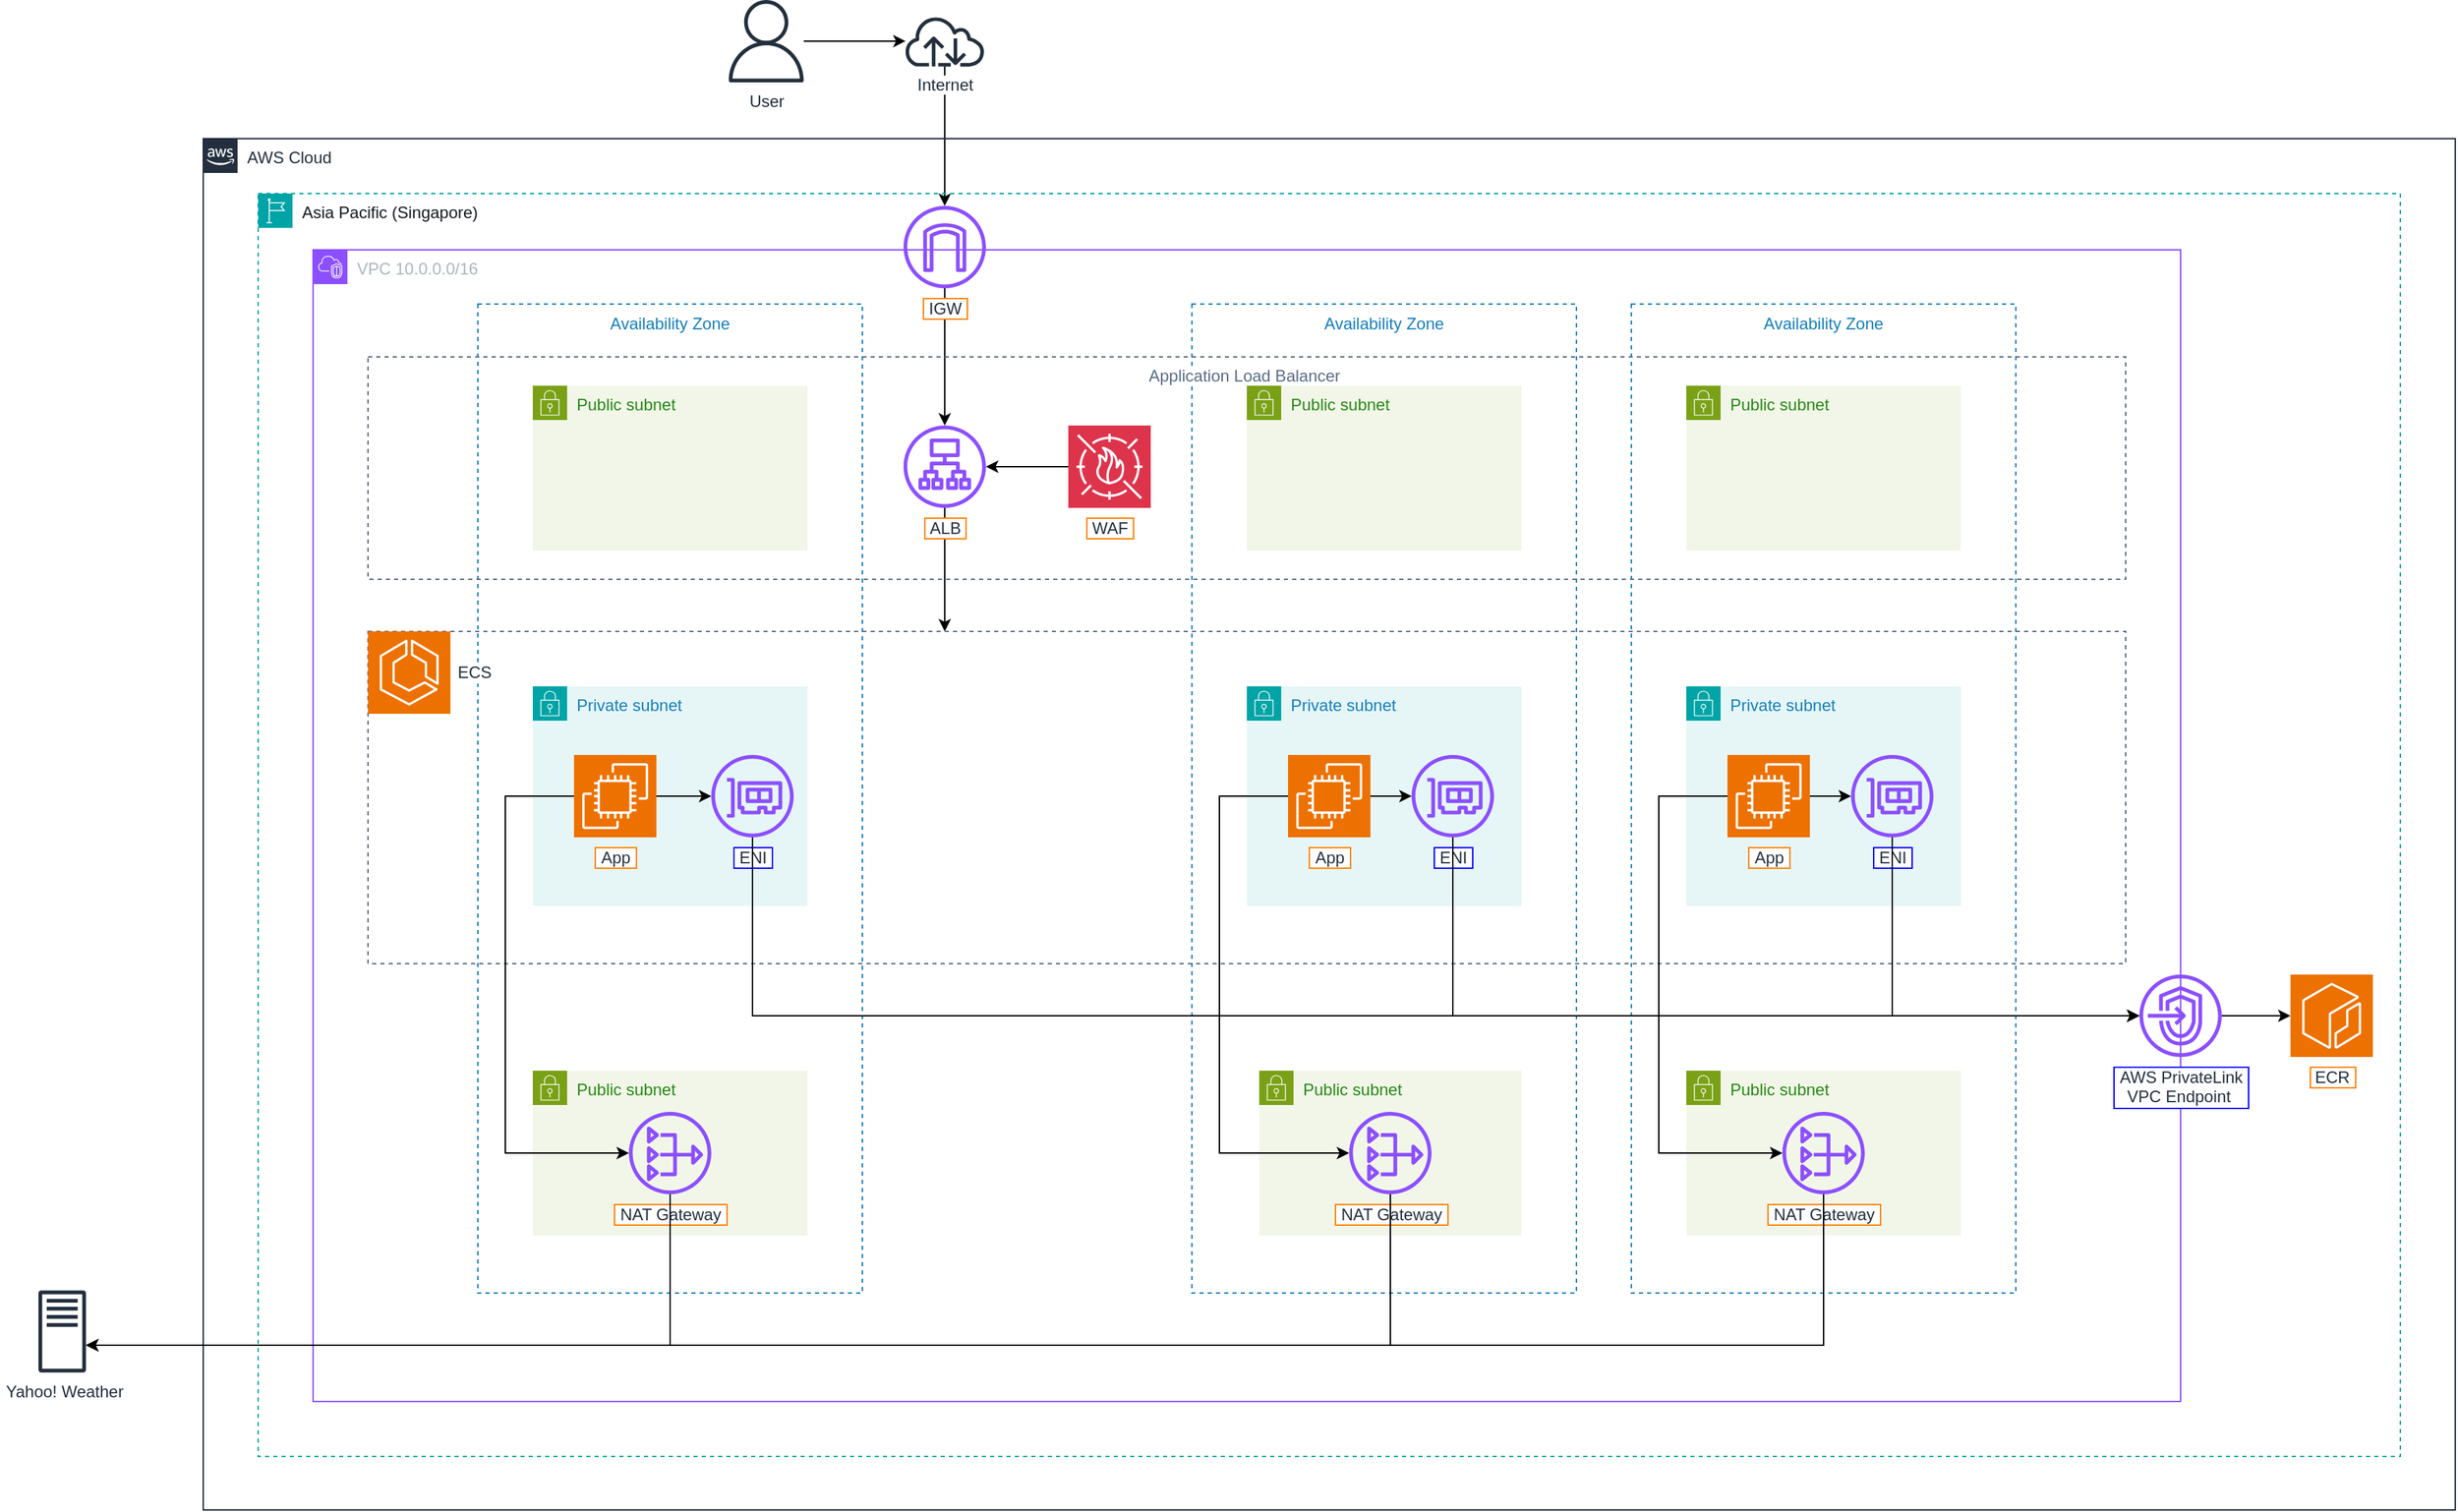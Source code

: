 <mxfile version="24.7.8" pages="3">
  <diagram name="Improvement 2 - ECS" id="v__J2vl9J4nB-cAkihD5">
    <mxGraphModel dx="2183" dy="1309" grid="1" gridSize="10" guides="1" tooltips="1" connect="1" arrows="1" fold="1" page="1" pageScale="1" pageWidth="1169" pageHeight="827" math="0" shadow="0">
      <root>
        <mxCell id="ZYmCYi-xUUNIlI-mYGhi-0" />
        <mxCell id="ZYmCYi-xUUNIlI-mYGhi-1" parent="ZYmCYi-xUUNIlI-mYGhi-0" />
        <mxCell id="ZYmCYi-xUUNIlI-mYGhi-3" value="" style="edgeStyle=orthogonalEdgeStyle;rounded=0;orthogonalLoop=1;jettySize=auto;html=1;" edge="1" parent="ZYmCYi-xUUNIlI-mYGhi-1" source="ZYmCYi-xUUNIlI-mYGhi-43" target="ZYmCYi-xUUNIlI-mYGhi-36">
          <mxGeometry relative="1" as="geometry">
            <mxPoint x="900" y="357.8" as="sourcePoint" />
            <mxPoint x="970" y="630" as="targetPoint" />
          </mxGeometry>
        </mxCell>
        <mxCell id="ZYmCYi-xUUNIlI-mYGhi-4" value="AWS Cloud" style="points=[[0,0],[0.25,0],[0.5,0],[0.75,0],[1,0],[1,0.25],[1,0.5],[1,0.75],[1,1],[0.75,1],[0.5,1],[0.25,1],[0,1],[0,0.75],[0,0.5],[0,0.25]];outlineConnect=0;gradientColor=none;fontSize=12;fontStyle=0;container=1;pointerEvents=0;collapsible=0;recursiveResize=0;shape=mxgraph.aws4.group;grIcon=mxgraph.aws4.group_aws_cloud_alt;strokeColor=#232F3E;fillColor=none;verticalAlign=top;align=left;spacingLeft=30;fontColor=#232F3E;dashed=0;html=1;whiteSpace=wrap;" vertex="1" parent="ZYmCYi-xUUNIlI-mYGhi-1">
          <mxGeometry x="400" y="401" width="1640" height="999" as="geometry" />
        </mxCell>
        <mxCell id="ZYmCYi-xUUNIlI-mYGhi-31" value="&lt;span style=&quot;color: rgb(22, 25, 31); font-family: &amp;quot;Amazon Ember&amp;quot;, Helvetica, Arial, sans-serif; background-color: rgb(255, 255, 255);&quot;&gt;&lt;font style=&quot;font-size: 12px;&quot;&gt;Asia Pacific (Singapore)&lt;/font&gt;&lt;/span&gt;" style="points=[[0,0],[0.25,0],[0.5,0],[0.75,0],[1,0],[1,0.25],[1,0.5],[1,0.75],[1,1],[0.75,1],[0.5,1],[0.25,1],[0,1],[0,0.75],[0,0.5],[0,0.25]];outlineConnect=0;gradientColor=none;html=1;whiteSpace=wrap;fontSize=12;fontStyle=0;container=1;pointerEvents=0;collapsible=0;recursiveResize=0;shape=mxgraph.aws4.group;grIcon=mxgraph.aws4.group_region;strokeColor=#00A4A6;fillColor=none;verticalAlign=top;align=left;spacingLeft=30;fontColor=#147EBA;dashed=1;" vertex="1" parent="ZYmCYi-xUUNIlI-mYGhi-4">
          <mxGeometry x="40" y="40" width="1560" height="920" as="geometry" />
        </mxCell>
        <mxCell id="ZYmCYi-xUUNIlI-mYGhi-32" value="VPC 10.0.0.0/16" style="points=[[0,0],[0.25,0],[0.5,0],[0.75,0],[1,0],[1,0.25],[1,0.5],[1,0.75],[1,1],[0.75,1],[0.5,1],[0.25,1],[0,1],[0,0.75],[0,0.5],[0,0.25]];outlineConnect=0;gradientColor=none;html=1;whiteSpace=wrap;fontSize=12;fontStyle=0;container=1;pointerEvents=0;collapsible=0;recursiveResize=0;shape=mxgraph.aws4.group;grIcon=mxgraph.aws4.group_vpc2;strokeColor=#8C4FFF;fillColor=none;verticalAlign=top;align=left;spacingLeft=30;fontColor=#AAB7B8;dashed=0;labelBackgroundColor=none;" vertex="1" parent="ZYmCYi-xUUNIlI-mYGhi-31">
          <mxGeometry x="40" y="41" width="1360" height="839" as="geometry" />
        </mxCell>
        <mxCell id="2ai0zUBbchDWTdlSH7e3-2" value="" style="fillColor=none;strokeColor=#5A6C86;dashed=1;verticalAlign=top;fontStyle=0;fontColor=#5A6C86;whiteSpace=wrap;html=1;" vertex="1" parent="ZYmCYi-xUUNIlI-mYGhi-32">
          <mxGeometry x="40" y="278" width="1280" height="242" as="geometry" />
        </mxCell>
        <mxCell id="ZYmCYi-xUUNIlI-mYGhi-2" value="Availability Zone" style="fillColor=none;strokeColor=#147EBA;dashed=1;verticalAlign=top;fontStyle=0;fontColor=#147EBA;whiteSpace=wrap;html=1;" vertex="1" parent="ZYmCYi-xUUNIlI-mYGhi-32">
          <mxGeometry x="120" y="39.5" width="280" height="720.5" as="geometry" />
        </mxCell>
        <mxCell id="ZYmCYi-xUUNIlI-mYGhi-5" value="Availability Zone" style="fillColor=none;strokeColor=#147EBA;dashed=1;verticalAlign=top;fontStyle=0;fontColor=#147EBA;whiteSpace=wrap;html=1;" vertex="1" parent="ZYmCYi-xUUNIlI-mYGhi-32">
          <mxGeometry x="960" y="39.5" width="280" height="720.5" as="geometry" />
        </mxCell>
        <mxCell id="ZYmCYi-xUUNIlI-mYGhi-6" value="Availability Zone" style="fillColor=none;strokeColor=#147EBA;dashed=1;verticalAlign=top;fontStyle=0;fontColor=#147EBA;whiteSpace=wrap;html=1;" vertex="1" parent="ZYmCYi-xUUNIlI-mYGhi-32">
          <mxGeometry x="640" y="39.5" width="280" height="720.5" as="geometry" />
        </mxCell>
        <mxCell id="2ai0zUBbchDWTdlSH7e3-4" style="edgeStyle=orthogonalEdgeStyle;rounded=0;orthogonalLoop=1;jettySize=auto;html=1;" edge="1" parent="ZYmCYi-xUUNIlI-mYGhi-32" source="ZYmCYi-xUUNIlI-mYGhi-36" target="ZYmCYi-xUUNIlI-mYGhi-33">
          <mxGeometry relative="1" as="geometry" />
        </mxCell>
        <mxCell id="ZYmCYi-xUUNIlI-mYGhi-36" value="&amp;nbsp;IGW&amp;nbsp;" style="sketch=0;outlineConnect=0;fontColor=#232F3E;gradientColor=none;fillColor=#8C4FFF;strokeColor=none;dashed=0;verticalLabelPosition=bottom;verticalAlign=top;align=center;html=1;fontSize=12;fontStyle=0;aspect=fixed;pointerEvents=1;shape=mxgraph.aws4.internet_gateway;labelBackgroundColor=default;labelBorderColor=#FF8000;" vertex="1" parent="ZYmCYi-xUUNIlI-mYGhi-32">
          <mxGeometry x="430" y="-32" width="60" height="60" as="geometry" />
        </mxCell>
        <mxCell id="ZYmCYi-xUUNIlI-mYGhi-13" value="Public subnet" style="points=[[0,0],[0.25,0],[0.5,0],[0.75,0],[1,0],[1,0.25],[1,0.5],[1,0.75],[1,1],[0.75,1],[0.5,1],[0.25,1],[0,1],[0,0.75],[0,0.5],[0,0.25]];outlineConnect=0;gradientColor=none;html=1;whiteSpace=wrap;fontSize=12;fontStyle=0;container=1;pointerEvents=0;collapsible=0;recursiveResize=0;shape=mxgraph.aws4.group;grIcon=mxgraph.aws4.group_security_group;grStroke=0;strokeColor=#7AA116;fillColor=#F2F6E8;verticalAlign=top;align=left;spacingLeft=30;fontColor=#248814;dashed=0;" vertex="1" parent="ZYmCYi-xUUNIlI-mYGhi-32">
          <mxGeometry x="160" y="99" width="200" height="120" as="geometry" />
        </mxCell>
        <mxCell id="ZYmCYi-xUUNIlI-mYGhi-14" value="Public subnet" style="points=[[0,0],[0.25,0],[0.5,0],[0.75,0],[1,0],[1,0.25],[1,0.5],[1,0.75],[1,1],[0.75,1],[0.5,1],[0.25,1],[0,1],[0,0.75],[0,0.5],[0,0.25]];outlineConnect=0;gradientColor=none;html=1;whiteSpace=wrap;fontSize=12;fontStyle=0;container=1;pointerEvents=0;collapsible=0;recursiveResize=0;shape=mxgraph.aws4.group;grIcon=mxgraph.aws4.group_security_group;grStroke=0;strokeColor=#7AA116;fillColor=#F2F6E8;verticalAlign=top;align=left;spacingLeft=30;fontColor=#248814;dashed=0;" vertex="1" parent="ZYmCYi-xUUNIlI-mYGhi-32">
          <mxGeometry x="680" y="99" width="200" height="120" as="geometry" />
        </mxCell>
        <mxCell id="ZYmCYi-xUUNIlI-mYGhi-15" value="Public subnet" style="points=[[0,0],[0.25,0],[0.5,0],[0.75,0],[1,0],[1,0.25],[1,0.5],[1,0.75],[1,1],[0.75,1],[0.5,1],[0.25,1],[0,1],[0,0.75],[0,0.5],[0,0.25]];outlineConnect=0;gradientColor=none;html=1;whiteSpace=wrap;fontSize=12;fontStyle=0;container=1;pointerEvents=0;collapsible=0;recursiveResize=0;shape=mxgraph.aws4.group;grIcon=mxgraph.aws4.group_security_group;grStroke=0;strokeColor=#7AA116;fillColor=#F2F6E8;verticalAlign=top;align=left;spacingLeft=30;fontColor=#248814;dashed=0;" vertex="1" parent="ZYmCYi-xUUNIlI-mYGhi-32">
          <mxGeometry x="1000" y="99" width="200" height="120" as="geometry" />
        </mxCell>
        <mxCell id="ZYmCYi-xUUNIlI-mYGhi-20" value="Public subnet" style="points=[[0,0],[0.25,0],[0.5,0],[0.75,0],[1,0],[1,0.25],[1,0.5],[1,0.75],[1,1],[0.75,1],[0.5,1],[0.25,1],[0,1],[0,0.75],[0,0.5],[0,0.25]];outlineConnect=0;gradientColor=none;html=1;whiteSpace=wrap;fontSize=12;fontStyle=0;container=1;pointerEvents=0;collapsible=0;recursiveResize=0;shape=mxgraph.aws4.group;grIcon=mxgraph.aws4.group_security_group;grStroke=0;strokeColor=#7AA116;fillColor=#F2F6E8;verticalAlign=top;align=left;spacingLeft=30;fontColor=#248814;dashed=0;" vertex="1" parent="ZYmCYi-xUUNIlI-mYGhi-32">
          <mxGeometry x="160" y="598" width="200" height="120" as="geometry" />
        </mxCell>
        <mxCell id="2whNc9zPOyyK-Mm6IZwf-77" value=" NAT Gateway " style="sketch=0;outlineConnect=0;fontColor=#232F3E;gradientColor=none;fillColor=#8C4FFF;strokeColor=none;dashed=0;verticalLabelPosition=bottom;verticalAlign=top;align=center;fontSize=12;fontStyle=0;aspect=fixed;pointerEvents=1;shape=mxgraph.aws4.nat_gateway;labelBackgroundColor=default;labelBorderColor=#FF8000;html=1;" vertex="1" parent="ZYmCYi-xUUNIlI-mYGhi-20">
          <mxGeometry x="70" y="30" width="60" height="60" as="geometry" />
        </mxCell>
        <mxCell id="ZYmCYi-xUUNIlI-mYGhi-18" value="Public subnet" style="points=[[0,0],[0.25,0],[0.5,0],[0.75,0],[1,0],[1,0.25],[1,0.5],[1,0.75],[1,1],[0.75,1],[0.5,1],[0.25,1],[0,1],[0,0.75],[0,0.5],[0,0.25]];outlineConnect=0;gradientColor=none;html=1;whiteSpace=wrap;fontSize=12;fontStyle=0;container=1;pointerEvents=0;collapsible=0;recursiveResize=0;shape=mxgraph.aws4.group;grIcon=mxgraph.aws4.group_security_group;grStroke=0;strokeColor=#7AA116;fillColor=#F2F6E8;verticalAlign=top;align=left;spacingLeft=30;fontColor=#248814;dashed=0;" vertex="1" parent="ZYmCYi-xUUNIlI-mYGhi-32">
          <mxGeometry x="689" y="598" width="191" height="120" as="geometry" />
        </mxCell>
        <mxCell id="ZYmCYi-xUUNIlI-mYGhi-19" value="&amp;nbsp;NAT Gateway&amp;nbsp;" style="sketch=0;outlineConnect=0;fontColor=#232F3E;gradientColor=none;fillColor=#8C4FFF;strokeColor=none;dashed=0;verticalLabelPosition=bottom;verticalAlign=top;align=center;html=1;fontSize=12;fontStyle=0;aspect=fixed;pointerEvents=1;shape=mxgraph.aws4.nat_gateway;labelBackgroundColor=default;labelBorderColor=#FF8000;" vertex="1" parent="ZYmCYi-xUUNIlI-mYGhi-18">
          <mxGeometry x="65.5" y="30" width="60" height="60" as="geometry" />
        </mxCell>
        <mxCell id="ZYmCYi-xUUNIlI-mYGhi-16" value="Public subnet" style="points=[[0,0],[0.25,0],[0.5,0],[0.75,0],[1,0],[1,0.25],[1,0.5],[1,0.75],[1,1],[0.75,1],[0.5,1],[0.25,1],[0,1],[0,0.75],[0,0.5],[0,0.25]];outlineConnect=0;gradientColor=none;html=1;whiteSpace=wrap;fontSize=12;fontStyle=0;container=1;pointerEvents=0;collapsible=0;recursiveResize=0;shape=mxgraph.aws4.group;grIcon=mxgraph.aws4.group_security_group;grStroke=0;strokeColor=#7AA116;fillColor=#F2F6E8;verticalAlign=top;align=left;spacingLeft=30;fontColor=#248814;dashed=0;" vertex="1" parent="ZYmCYi-xUUNIlI-mYGhi-32">
          <mxGeometry x="1000" y="598" width="200" height="120" as="geometry" />
        </mxCell>
        <mxCell id="ZYmCYi-xUUNIlI-mYGhi-17" value="&amp;nbsp;NAT Gateway&amp;nbsp;" style="sketch=0;outlineConnect=0;fontColor=#232F3E;gradientColor=none;fillColor=#8C4FFF;strokeColor=none;dashed=0;verticalLabelPosition=bottom;verticalAlign=top;align=center;html=1;fontSize=12;fontStyle=0;aspect=fixed;pointerEvents=1;shape=mxgraph.aws4.nat_gateway;labelBackgroundColor=default;labelBorderColor=#FF8000;" vertex="1" parent="ZYmCYi-xUUNIlI-mYGhi-16">
          <mxGeometry x="70" y="30" width="60" height="60" as="geometry" />
        </mxCell>
        <mxCell id="ZYmCYi-xUUNIlI-mYGhi-38" value="&amp;nbsp;Application Load Balancer&amp;nbsp;&amp;nbsp;" style="fillColor=none;strokeColor=#5A6C86;dashed=1;verticalAlign=top;fontStyle=0;fontColor=#5A6C86;whiteSpace=wrap;html=1;labelBackgroundColor=default;labelBorderColor=none;" vertex="1" parent="ZYmCYi-xUUNIlI-mYGhi-32">
          <mxGeometry x="40" y="78" width="1280" height="162" as="geometry" />
        </mxCell>
        <mxCell id="2ai0zUBbchDWTdlSH7e3-5" style="edgeStyle=orthogonalEdgeStyle;rounded=0;orthogonalLoop=1;jettySize=auto;html=1;" edge="1" parent="ZYmCYi-xUUNIlI-mYGhi-32" source="ZYmCYi-xUUNIlI-mYGhi-33">
          <mxGeometry relative="1" as="geometry">
            <mxPoint x="460" y="278" as="targetPoint" />
            <Array as="points" />
          </mxGeometry>
        </mxCell>
        <mxCell id="ZYmCYi-xUUNIlI-mYGhi-33" value="&amp;nbsp;ALB&amp;nbsp;" style="sketch=0;outlineConnect=0;fontColor=#232F3E;gradientColor=none;fillColor=#8C4FFF;strokeColor=none;dashed=0;verticalLabelPosition=bottom;verticalAlign=top;align=center;html=1;fontSize=12;fontStyle=0;aspect=fixed;pointerEvents=1;shape=mxgraph.aws4.application_load_balancer;labelBackgroundColor=default;labelBorderColor=#FF8000;container=0;" vertex="1" parent="ZYmCYi-xUUNIlI-mYGhi-32">
          <mxGeometry x="430.003" y="128" width="60" height="60" as="geometry" />
        </mxCell>
        <mxCell id="2ai0zUBbchDWTdlSH7e3-3" style="edgeStyle=orthogonalEdgeStyle;rounded=0;orthogonalLoop=1;jettySize=auto;html=1;" edge="1" parent="ZYmCYi-xUUNIlI-mYGhi-32" source="ZYmCYi-xUUNIlI-mYGhi-35" target="ZYmCYi-xUUNIlI-mYGhi-33">
          <mxGeometry relative="1" as="geometry" />
        </mxCell>
        <mxCell id="ZYmCYi-xUUNIlI-mYGhi-35" value="&amp;nbsp;WAF&amp;nbsp;" style="sketch=0;points=[[0,0,0],[0.25,0,0],[0.5,0,0],[0.75,0,0],[1,0,0],[0,1,0],[0.25,1,0],[0.5,1,0],[0.75,1,0],[1,1,0],[0,0.25,0],[0,0.5,0],[0,0.75,0],[1,0.25,0],[1,0.5,0],[1,0.75,0]];outlineConnect=0;fontColor=#232F3E;fillColor=#DD344C;strokeColor=#ffffff;dashed=0;verticalLabelPosition=bottom;verticalAlign=top;align=center;html=1;fontSize=12;fontStyle=0;aspect=fixed;shape=mxgraph.aws4.resourceIcon;resIcon=mxgraph.aws4.waf;labelBackgroundColor=default;labelBorderColor=#FF8000;" vertex="1" parent="ZYmCYi-xUUNIlI-mYGhi-32">
          <mxGeometry x="550.003" y="128" width="60" height="60" as="geometry" />
        </mxCell>
        <mxCell id="2ai0zUBbchDWTdlSH7e3-0" value="&amp;nbsp;ECS&amp;nbsp;" style="sketch=0;points=[[0,0,0],[0.25,0,0],[0.5,0,0],[0.75,0,0],[1,0,0],[0,1,0],[0.25,1,0],[0.5,1,0],[0.75,1,0],[1,1,0],[0,0.25,0],[0,0.5,0],[0,0.75,0],[1,0.25,0],[1,0.5,0],[1,0.75,0]];outlineConnect=0;fontColor=#232F3E;fillColor=#ED7100;strokeColor=#ffffff;dashed=0;verticalLabelPosition=middle;verticalAlign=middle;align=left;html=1;fontSize=12;fontStyle=0;aspect=fixed;shape=mxgraph.aws4.resourceIcon;resIcon=mxgraph.aws4.ecs;labelBackgroundColor=default;labelPosition=right;" vertex="1" parent="ZYmCYi-xUUNIlI-mYGhi-32">
          <mxGeometry x="40" y="278" width="60" height="60" as="geometry" />
        </mxCell>
        <mxCell id="ZYmCYi-xUUNIlI-mYGhi-7" value="Private subnet" style="points=[[0,0],[0.25,0],[0.5,0],[0.75,0],[1,0],[1,0.25],[1,0.5],[1,0.75],[1,1],[0.75,1],[0.5,1],[0.25,1],[0,1],[0,0.75],[0,0.5],[0,0.25]];outlineConnect=0;gradientColor=none;html=1;whiteSpace=wrap;fontSize=12;fontStyle=0;container=0;pointerEvents=0;collapsible=0;recursiveResize=0;shape=mxgraph.aws4.group;grIcon=mxgraph.aws4.group_security_group;grStroke=0;strokeColor=#00A4A6;fillColor=#E6F6F7;verticalAlign=top;align=left;spacingLeft=30;fontColor=#147EBA;dashed=0;" vertex="1" parent="ZYmCYi-xUUNIlI-mYGhi-32">
          <mxGeometry x="160" y="318" width="200" height="160" as="geometry" />
        </mxCell>
        <mxCell id="2whNc9zPOyyK-Mm6IZwf-81" style="edgeStyle=orthogonalEdgeStyle;rounded=0;orthogonalLoop=1;jettySize=auto;html=1;" edge="1" parent="ZYmCYi-xUUNIlI-mYGhi-32" source="2whNc9zPOyyK-Mm6IZwf-1" target="2whNc9zPOyyK-Mm6IZwf-77">
          <mxGeometry relative="1" as="geometry">
            <Array as="points">
              <mxPoint x="140" y="398" />
              <mxPoint x="140" y="658" />
            </Array>
          </mxGeometry>
        </mxCell>
        <mxCell id="2whNc9zPOyyK-Mm6IZwf-83" style="edgeStyle=orthogonalEdgeStyle;rounded=0;orthogonalLoop=1;jettySize=auto;html=1;" edge="1" parent="ZYmCYi-xUUNIlI-mYGhi-32" source="2whNc9zPOyyK-Mm6IZwf-1" target="2whNc9zPOyyK-Mm6IZwf-69">
          <mxGeometry relative="1" as="geometry" />
        </mxCell>
        <mxCell id="2whNc9zPOyyK-Mm6IZwf-1" value="&amp;nbsp;App&amp;nbsp;" style="sketch=0;points=[[0,0,0],[0.25,0,0],[0.5,0,0],[0.75,0,0],[1,0,0],[0,1,0],[0.25,1,0],[0.5,1,0],[0.75,1,0],[1,1,0],[0,0.25,0],[0,0.5,0],[0,0.75,0],[1,0.25,0],[1,0.5,0],[1,0.75,0]];outlineConnect=0;fontColor=#232F3E;fillColor=#ED7100;strokeColor=#ffffff;dashed=0;verticalLabelPosition=bottom;verticalAlign=top;align=center;html=1;fontSize=12;fontStyle=0;aspect=fixed;shape=mxgraph.aws4.resourceIcon;resIcon=mxgraph.aws4.ec2;labelBackgroundColor=default;labelBorderColor=#FF8000;" vertex="1" parent="ZYmCYi-xUUNIlI-mYGhi-32">
          <mxGeometry x="190" y="368" width="60" height="60" as="geometry" />
        </mxCell>
        <mxCell id="2whNc9zPOyyK-Mm6IZwf-69" value="&amp;nbsp;ENI&amp;nbsp;" style="sketch=0;outlineConnect=0;fontColor=#232F3E;gradientColor=none;fillColor=#8C4FFF;strokeColor=none;dashed=0;verticalLabelPosition=bottom;verticalAlign=top;align=center;html=1;fontSize=12;fontStyle=0;aspect=fixed;pointerEvents=1;shape=mxgraph.aws4.elastic_network_interface;labelBackgroundColor=default;labelBorderColor=#0000FF;" vertex="1" parent="ZYmCYi-xUUNIlI-mYGhi-32">
          <mxGeometry x="290" y="368" width="60" height="60" as="geometry" />
        </mxCell>
        <mxCell id="ZYmCYi-xUUNIlI-mYGhi-8" value="Private subnet" style="points=[[0,0],[0.25,0],[0.5,0],[0.75,0],[1,0],[1,0.25],[1,0.5],[1,0.75],[1,1],[0.75,1],[0.5,1],[0.25,1],[0,1],[0,0.75],[0,0.5],[0,0.25]];outlineConnect=0;gradientColor=none;html=1;whiteSpace=wrap;fontSize=12;fontStyle=0;container=0;pointerEvents=0;collapsible=0;recursiveResize=0;shape=mxgraph.aws4.group;grIcon=mxgraph.aws4.group_security_group;grStroke=0;strokeColor=#00A4A6;fillColor=#E6F6F7;verticalAlign=top;align=left;spacingLeft=30;fontColor=#147EBA;dashed=0;" vertex="1" parent="ZYmCYi-xUUNIlI-mYGhi-32">
          <mxGeometry x="680" y="318" width="200" height="160" as="geometry" />
        </mxCell>
        <mxCell id="2whNc9zPOyyK-Mm6IZwf-84" style="edgeStyle=orthogonalEdgeStyle;rounded=0;orthogonalLoop=1;jettySize=auto;html=1;" edge="1" parent="ZYmCYi-xUUNIlI-mYGhi-32" source="2whNc9zPOyyK-Mm6IZwf-0" target="2whNc9zPOyyK-Mm6IZwf-70">
          <mxGeometry relative="1" as="geometry" />
        </mxCell>
        <mxCell id="2whNc9zPOyyK-Mm6IZwf-86" style="edgeStyle=orthogonalEdgeStyle;rounded=0;orthogonalLoop=1;jettySize=auto;html=1;" edge="1" parent="ZYmCYi-xUUNIlI-mYGhi-32" source="2whNc9zPOyyK-Mm6IZwf-0" target="ZYmCYi-xUUNIlI-mYGhi-19">
          <mxGeometry relative="1" as="geometry">
            <Array as="points">
              <mxPoint x="660" y="398" />
              <mxPoint x="660" y="658" />
            </Array>
          </mxGeometry>
        </mxCell>
        <mxCell id="2whNc9zPOyyK-Mm6IZwf-0" value="&amp;nbsp;App&amp;nbsp;" style="sketch=0;points=[[0,0,0],[0.25,0,0],[0.5,0,0],[0.75,0,0],[1,0,0],[0,1,0],[0.25,1,0],[0.5,1,0],[0.75,1,0],[1,1,0],[0,0.25,0],[0,0.5,0],[0,0.75,0],[1,0.25,0],[1,0.5,0],[1,0.75,0]];outlineConnect=0;fontColor=#232F3E;fillColor=#ED7100;strokeColor=#ffffff;dashed=0;verticalLabelPosition=bottom;verticalAlign=top;align=center;html=1;fontSize=12;fontStyle=0;aspect=fixed;shape=mxgraph.aws4.resourceIcon;resIcon=mxgraph.aws4.ec2;labelBackgroundColor=default;labelBorderColor=#FF8000;" vertex="1" parent="ZYmCYi-xUUNIlI-mYGhi-32">
          <mxGeometry x="710" y="368" width="60" height="60" as="geometry" />
        </mxCell>
        <mxCell id="2whNc9zPOyyK-Mm6IZwf-70" value="&amp;nbsp;ENI&amp;nbsp;" style="sketch=0;outlineConnect=0;fontColor=#232F3E;gradientColor=none;fillColor=#8C4FFF;strokeColor=none;dashed=0;verticalLabelPosition=bottom;verticalAlign=top;align=center;html=1;fontSize=12;fontStyle=0;aspect=fixed;pointerEvents=1;shape=mxgraph.aws4.elastic_network_interface;labelBackgroundColor=default;labelBorderColor=#0000FF;" vertex="1" parent="ZYmCYi-xUUNIlI-mYGhi-32">
          <mxGeometry x="800" y="368" width="60" height="60" as="geometry" />
        </mxCell>
        <mxCell id="ZYmCYi-xUUNIlI-mYGhi-11" value="Private subnet" style="points=[[0,0],[0.25,0],[0.5,0],[0.75,0],[1,0],[1,0.25],[1,0.5],[1,0.75],[1,1],[0.75,1],[0.5,1],[0.25,1],[0,1],[0,0.75],[0,0.5],[0,0.25]];outlineConnect=0;gradientColor=none;html=1;whiteSpace=wrap;fontSize=12;fontStyle=0;container=0;pointerEvents=0;collapsible=0;recursiveResize=0;shape=mxgraph.aws4.group;grIcon=mxgraph.aws4.group_security_group;grStroke=0;strokeColor=#00A4A6;fillColor=#E6F6F7;verticalAlign=top;align=left;spacingLeft=30;fontColor=#147EBA;dashed=0;" vertex="1" parent="ZYmCYi-xUUNIlI-mYGhi-32">
          <mxGeometry x="1000" y="318" width="200" height="160" as="geometry" />
        </mxCell>
        <mxCell id="2whNc9zPOyyK-Mm6IZwf-85" style="edgeStyle=orthogonalEdgeStyle;rounded=0;orthogonalLoop=1;jettySize=auto;html=1;" edge="1" parent="ZYmCYi-xUUNIlI-mYGhi-32" source="2ai0zUBbchDWTdlSH7e3-6" target="2whNc9zPOyyK-Mm6IZwf-71">
          <mxGeometry relative="1" as="geometry" />
        </mxCell>
        <mxCell id="2whNc9zPOyyK-Mm6IZwf-87" style="edgeStyle=orthogonalEdgeStyle;rounded=0;orthogonalLoop=1;jettySize=auto;html=1;" edge="1" parent="ZYmCYi-xUUNIlI-mYGhi-32" source="2ai0zUBbchDWTdlSH7e3-6" target="ZYmCYi-xUUNIlI-mYGhi-17">
          <mxGeometry relative="1" as="geometry">
            <Array as="points">
              <mxPoint x="980" y="398" />
              <mxPoint x="980" y="658" />
            </Array>
          </mxGeometry>
        </mxCell>
        <mxCell id="2ai0zUBbchDWTdlSH7e3-6" value="&amp;nbsp;App&amp;nbsp;" style="sketch=0;points=[[0,0,0],[0.25,0,0],[0.5,0,0],[0.75,0,0],[1,0,0],[0,1,0],[0.25,1,0],[0.5,1,0],[0.75,1,0],[1,1,0],[0,0.25,0],[0,0.5,0],[0,0.75,0],[1,0.25,0],[1,0.5,0],[1,0.75,0]];outlineConnect=0;fontColor=#232F3E;fillColor=#ED7100;strokeColor=#ffffff;dashed=0;verticalLabelPosition=bottom;verticalAlign=top;align=center;html=1;fontSize=12;fontStyle=0;aspect=fixed;shape=mxgraph.aws4.resourceIcon;resIcon=mxgraph.aws4.ec2;labelBackgroundColor=default;labelBorderColor=#FF8000;" vertex="1" parent="ZYmCYi-xUUNIlI-mYGhi-32">
          <mxGeometry x="1030" y="368" width="60" height="60" as="geometry" />
        </mxCell>
        <mxCell id="2whNc9zPOyyK-Mm6IZwf-71" value="&amp;nbsp;ENI&amp;nbsp;" style="sketch=0;outlineConnect=0;fontColor=#232F3E;gradientColor=none;fillColor=#8C4FFF;strokeColor=none;dashed=0;verticalLabelPosition=bottom;verticalAlign=top;align=center;html=1;fontSize=12;fontStyle=0;aspect=fixed;pointerEvents=1;shape=mxgraph.aws4.elastic_network_interface;labelBackgroundColor=default;labelBorderColor=#0000FF;" vertex="1" parent="ZYmCYi-xUUNIlI-mYGhi-32">
          <mxGeometry x="1120" y="368" width="60" height="60" as="geometry" />
        </mxCell>
        <mxCell id="2whNc9zPOyyK-Mm6IZwf-65" value="&amp;nbsp;AWS PrivateLink&amp;nbsp;&lt;br&gt;VPC Endpoint&amp;nbsp;" style="sketch=0;outlineConnect=0;fontColor=#232F3E;gradientColor=none;fillColor=#8C4FFF;strokeColor=none;dashed=0;verticalLabelPosition=bottom;verticalAlign=top;align=center;html=1;fontSize=12;fontStyle=0;aspect=fixed;pointerEvents=1;shape=mxgraph.aws4.endpoints;labelBackgroundColor=default;labelBorderColor=#0000FF;" vertex="1" parent="ZYmCYi-xUUNIlI-mYGhi-31">
          <mxGeometry x="1370" y="569" width="60" height="60" as="geometry" />
        </mxCell>
        <mxCell id="2whNc9zPOyyK-Mm6IZwf-73" value="&amp;nbsp;ECR&amp;nbsp;" style="sketch=0;points=[[0,0,0],[0.25,0,0],[0.5,0,0],[0.75,0,0],[1,0,0],[0,1,0],[0.25,1,0],[0.5,1,0],[0.75,1,0],[1,1,0],[0,0.25,0],[0,0.5,0],[0,0.75,0],[1,0.25,0],[1,0.5,0],[1,0.75,0]];outlineConnect=0;fontColor=#232F3E;fillColor=#ED7100;strokeColor=#ffffff;dashed=0;verticalLabelPosition=bottom;verticalAlign=top;align=center;html=1;fontSize=12;fontStyle=0;aspect=fixed;shape=mxgraph.aws4.resourceIcon;resIcon=mxgraph.aws4.ecr;labelBackgroundColor=default;labelBorderColor=#FF8000;" vertex="1" parent="ZYmCYi-xUUNIlI-mYGhi-31">
          <mxGeometry x="1480" y="569" width="60" height="60" as="geometry" />
        </mxCell>
        <mxCell id="2whNc9zPOyyK-Mm6IZwf-76" style="edgeStyle=orthogonalEdgeStyle;rounded=0;orthogonalLoop=1;jettySize=auto;html=1;entryX=0;entryY=0.5;entryDx=0;entryDy=0;entryPerimeter=0;" edge="1" parent="ZYmCYi-xUUNIlI-mYGhi-31" source="2whNc9zPOyyK-Mm6IZwf-65" target="2whNc9zPOyyK-Mm6IZwf-73">
          <mxGeometry relative="1" as="geometry" />
        </mxCell>
        <mxCell id="2whNc9zPOyyK-Mm6IZwf-89" style="edgeStyle=orthogonalEdgeStyle;rounded=0;orthogonalLoop=1;jettySize=auto;html=1;" edge="1" parent="ZYmCYi-xUUNIlI-mYGhi-31" source="2whNc9zPOyyK-Mm6IZwf-69" target="2whNc9zPOyyK-Mm6IZwf-65">
          <mxGeometry relative="1" as="geometry">
            <Array as="points">
              <mxPoint x="360" y="599" />
              <mxPoint x="1400" y="599" />
            </Array>
          </mxGeometry>
        </mxCell>
        <mxCell id="2whNc9zPOyyK-Mm6IZwf-90" style="edgeStyle=orthogonalEdgeStyle;rounded=0;orthogonalLoop=1;jettySize=auto;html=1;" edge="1" parent="ZYmCYi-xUUNIlI-mYGhi-31" source="2whNc9zPOyyK-Mm6IZwf-70" target="2whNc9zPOyyK-Mm6IZwf-65">
          <mxGeometry relative="1" as="geometry">
            <Array as="points">
              <mxPoint x="870" y="599" />
            </Array>
          </mxGeometry>
        </mxCell>
        <mxCell id="2whNc9zPOyyK-Mm6IZwf-91" style="edgeStyle=orthogonalEdgeStyle;rounded=0;orthogonalLoop=1;jettySize=auto;html=1;" edge="1" parent="ZYmCYi-xUUNIlI-mYGhi-31" source="2whNc9zPOyyK-Mm6IZwf-71" target="2whNc9zPOyyK-Mm6IZwf-65">
          <mxGeometry relative="1" as="geometry">
            <Array as="points">
              <mxPoint x="1190" y="599" />
            </Array>
          </mxGeometry>
        </mxCell>
        <mxCell id="ZYmCYi-xUUNIlI-mYGhi-39" style="edgeStyle=orthogonalEdgeStyle;rounded=0;orthogonalLoop=1;jettySize=auto;html=1;" edge="1" parent="ZYmCYi-xUUNIlI-mYGhi-1" source="ZYmCYi-xUUNIlI-mYGhi-42" target="ZYmCYi-xUUNIlI-mYGhi-43">
          <mxGeometry relative="1" as="geometry">
            <mxPoint x="900" y="140" as="sourcePoint" />
            <mxPoint x="900" y="320" as="targetPoint" />
          </mxGeometry>
        </mxCell>
        <mxCell id="ZYmCYi-xUUNIlI-mYGhi-40" value="&amp;nbsp;Yahoo! Weather" style="sketch=0;outlineConnect=0;fontColor=#232F3E;gradientColor=none;fillColor=#232F3D;strokeColor=none;dashed=0;verticalLabelPosition=bottom;verticalAlign=top;align=center;html=1;fontSize=12;fontStyle=0;aspect=fixed;pointerEvents=1;shape=mxgraph.aws4.traditional_server;labelBackgroundColor=default;" vertex="1" parent="ZYmCYi-xUUNIlI-mYGhi-1">
          <mxGeometry x="280" y="1240" width="34.62" height="60" as="geometry" />
        </mxCell>
        <mxCell id="ZYmCYi-xUUNIlI-mYGhi-42" value="User" style="sketch=0;outlineConnect=0;fontColor=#232F3E;gradientColor=none;fillColor=#232F3D;strokeColor=none;dashed=0;verticalLabelPosition=bottom;verticalAlign=top;align=center;html=1;fontSize=12;fontStyle=0;aspect=fixed;pointerEvents=1;shape=mxgraph.aws4.user;labelBackgroundColor=default;labelBorderColor=none;" vertex="1" parent="ZYmCYi-xUUNIlI-mYGhi-1">
          <mxGeometry x="780" y="300" width="60" height="60" as="geometry" />
        </mxCell>
        <mxCell id="ZYmCYi-xUUNIlI-mYGhi-43" value="Internet" style="sketch=0;outlineConnect=0;fontColor=#232F3E;gradientColor=none;fillColor=#232F3D;strokeColor=none;dashed=0;verticalLabelPosition=bottom;verticalAlign=top;align=center;html=1;fontSize=12;fontStyle=0;aspect=fixed;pointerEvents=1;shape=mxgraph.aws4.internet;labelBackgroundColor=default;" vertex="1" parent="ZYmCYi-xUUNIlI-mYGhi-1">
          <mxGeometry x="910" y="311.54" width="60" height="36.92" as="geometry" />
        </mxCell>
        <mxCell id="2whNc9zPOyyK-Mm6IZwf-24" style="edgeStyle=orthogonalEdgeStyle;rounded=0;orthogonalLoop=1;jettySize=auto;html=1;" edge="1" parent="ZYmCYi-xUUNIlI-mYGhi-1" source="ZYmCYi-xUUNIlI-mYGhi-19" target="ZYmCYi-xUUNIlI-mYGhi-40">
          <mxGeometry relative="1" as="geometry">
            <Array as="points">
              <mxPoint x="1220" y="1280" />
              <mxPoint x="297" y="1280" />
            </Array>
          </mxGeometry>
        </mxCell>
        <mxCell id="2whNc9zPOyyK-Mm6IZwf-25" style="edgeStyle=orthogonalEdgeStyle;rounded=0;orthogonalLoop=1;jettySize=auto;html=1;" edge="1" parent="ZYmCYi-xUUNIlI-mYGhi-1" source="ZYmCYi-xUUNIlI-mYGhi-17" target="ZYmCYi-xUUNIlI-mYGhi-40">
          <mxGeometry relative="1" as="geometry">
            <Array as="points">
              <mxPoint x="1540" y="1280" />
              <mxPoint x="297" y="1280" />
            </Array>
          </mxGeometry>
        </mxCell>
        <mxCell id="2whNc9zPOyyK-Mm6IZwf-88" style="edgeStyle=orthogonalEdgeStyle;rounded=0;orthogonalLoop=1;jettySize=auto;html=1;" edge="1" parent="ZYmCYi-xUUNIlI-mYGhi-1" source="2whNc9zPOyyK-Mm6IZwf-77" target="ZYmCYi-xUUNIlI-mYGhi-40">
          <mxGeometry relative="1" as="geometry">
            <Array as="points">
              <mxPoint x="700" y="1280" />
              <mxPoint x="297" y="1280" />
            </Array>
          </mxGeometry>
        </mxCell>
      </root>
    </mxGraphModel>
  </diagram>
  <diagram id="Ht1M8jgEwFfnCIfOTk4-" name="Improvement 1">
    <mxGraphModel dx="2758" dy="1458" grid="1" gridSize="10" guides="1" tooltips="1" connect="1" arrows="1" fold="1" page="1" pageScale="1" pageWidth="1169" pageHeight="827" math="0" shadow="0">
      <root>
        <mxCell id="0" />
        <mxCell id="1" parent="0" />
        <mxCell id="G_RVJJgJg-_Y7gR2q2FS-7" value="Availability Zone" style="fillColor=none;strokeColor=#147EBA;dashed=1;verticalAlign=top;fontStyle=0;fontColor=#147EBA;whiteSpace=wrap;html=1;" parent="1" vertex="1">
          <mxGeometry x="540" y="521" width="280" height="680" as="geometry" />
        </mxCell>
        <mxCell id="yOcgrLrnBPm2YluRwdYc-55" value="" style="edgeStyle=orthogonalEdgeStyle;rounded=0;orthogonalLoop=1;jettySize=auto;html=1;" parent="1" source="hDuMB5a9iLOk_4-JMxDB-4" target="yOcgrLrnBPm2YluRwdYc-54" edge="1">
          <mxGeometry relative="1" as="geometry">
            <mxPoint x="900" y="357.8" as="sourcePoint" />
            <mxPoint x="970" y="630" as="targetPoint" />
          </mxGeometry>
        </mxCell>
        <mxCell id="yOcgrLrnBPm2YluRwdYc-2" value="AWS Cloud" style="points=[[0,0],[0.25,0],[0.5,0],[0.75,0],[1,0],[1,0.25],[1,0.5],[1,0.75],[1,1],[0.75,1],[0.5,1],[0.25,1],[0,1],[0,0.75],[0,0.5],[0,0.25]];outlineConnect=0;gradientColor=none;fontSize=12;fontStyle=0;container=1;pointerEvents=0;collapsible=0;recursiveResize=0;shape=mxgraph.aws4.group;grIcon=mxgraph.aws4.group_aws_cloud_alt;strokeColor=#232F3E;fillColor=none;verticalAlign=top;align=left;spacingLeft=30;fontColor=#232F3E;dashed=0;html=1;whiteSpace=wrap;" parent="1" vertex="1">
          <mxGeometry x="420" y="401" width="1440" height="919" as="geometry" />
        </mxCell>
        <mxCell id="G_RVJJgJg-_Y7gR2q2FS-68" value="Availability Zone" style="fillColor=none;strokeColor=#147EBA;dashed=1;verticalAlign=top;fontStyle=0;fontColor=#147EBA;whiteSpace=wrap;html=1;" parent="yOcgrLrnBPm2YluRwdYc-2" vertex="1">
          <mxGeometry x="1040" y="120" width="280" height="680" as="geometry" />
        </mxCell>
        <mxCell id="G_RVJJgJg-_Y7gR2q2FS-67" value="Availability Zone" style="fillColor=none;strokeColor=#147EBA;dashed=1;verticalAlign=top;fontStyle=0;fontColor=#147EBA;whiteSpace=wrap;html=1;" parent="yOcgrLrnBPm2YluRwdYc-2" vertex="1">
          <mxGeometry x="670" y="120" width="280" height="680" as="geometry" />
        </mxCell>
        <mxCell id="G_RVJJgJg-_Y7gR2q2FS-72" value="Private subnet" style="points=[[0,0],[0.25,0],[0.5,0],[0.75,0],[1,0],[1,0.25],[1,0.5],[1,0.75],[1,1],[0.75,1],[0.5,1],[0.25,1],[0,1],[0,0.75],[0,0.5],[0,0.25]];outlineConnect=0;gradientColor=none;html=1;whiteSpace=wrap;fontSize=12;fontStyle=0;container=0;pointerEvents=0;collapsible=0;recursiveResize=0;shape=mxgraph.aws4.group;grIcon=mxgraph.aws4.group_security_group;grStroke=0;strokeColor=#00A4A6;fillColor=#E6F6F7;verticalAlign=top;align=left;spacingLeft=30;fontColor=#147EBA;dashed=0;" parent="yOcgrLrnBPm2YluRwdYc-2" vertex="1">
          <mxGeometry x="1080" y="397.5" width="200" height="160" as="geometry" />
        </mxCell>
        <mxCell id="G_RVJJgJg-_Y7gR2q2FS-71" value="Private subnet" style="points=[[0,0],[0.25,0],[0.5,0],[0.75,0],[1,0],[1,0.25],[1,0.5],[1,0.75],[1,1],[0.75,1],[0.5,1],[0.25,1],[0,1],[0,0.75],[0,0.5],[0,0.25]];outlineConnect=0;gradientColor=none;html=1;whiteSpace=wrap;fontSize=12;fontStyle=0;container=0;pointerEvents=0;collapsible=0;recursiveResize=0;shape=mxgraph.aws4.group;grIcon=mxgraph.aws4.group_security_group;grStroke=0;strokeColor=#00A4A6;fillColor=#E6F6F7;verticalAlign=top;align=left;spacingLeft=30;fontColor=#147EBA;dashed=0;" parent="yOcgrLrnBPm2YluRwdYc-2" vertex="1">
          <mxGeometry x="720" y="397.5" width="200" height="160" as="geometry" />
        </mxCell>
        <mxCell id="G_RVJJgJg-_Y7gR2q2FS-73" value="&amp;nbsp;App&amp;nbsp;" style="sketch=0;points=[[0,0,0],[0.25,0,0],[0.5,0,0],[0.75,0,0],[1,0,0],[0,1,0],[0.25,1,0],[0.5,1,0],[0.75,1,0],[1,1,0],[0,0.25,0],[0,0.5,0],[0,0.75,0],[1,0.25,0],[1,0.5,0],[1,0.75,0]];outlineConnect=0;fontColor=#232F3E;fillColor=#ED7100;strokeColor=#ffffff;dashed=0;verticalLabelPosition=bottom;verticalAlign=top;align=center;html=1;fontSize=12;fontStyle=0;aspect=fixed;shape=mxgraph.aws4.resourceIcon;resIcon=mxgraph.aws4.compute;labelBackgroundColor=default;labelBorderColor=#FF8000;" parent="yOcgrLrnBPm2YluRwdYc-2" vertex="1">
          <mxGeometry x="790" y="447.5" width="60" height="60" as="geometry" />
        </mxCell>
        <mxCell id="G_RVJJgJg-_Y7gR2q2FS-74" value="&amp;nbsp;App&amp;nbsp;" style="sketch=0;points=[[0,0,0],[0.25,0,0],[0.5,0,0],[0.75,0,0],[1,0,0],[0,1,0],[0.25,1,0],[0.5,1,0],[0.75,1,0],[1,1,0],[0,0.25,0],[0,0.5,0],[0,0.75,0],[1,0.25,0],[1,0.5,0],[1,0.75,0]];outlineConnect=0;fontColor=#232F3E;fillColor=#ED7100;strokeColor=#ffffff;dashed=0;verticalLabelPosition=bottom;verticalAlign=top;align=center;html=1;fontSize=12;fontStyle=0;aspect=fixed;shape=mxgraph.aws4.resourceIcon;resIcon=mxgraph.aws4.compute;labelBackgroundColor=default;labelBorderColor=#FF8000;" parent="yOcgrLrnBPm2YluRwdYc-2" vertex="1">
          <mxGeometry x="1150" y="447.5" width="60" height="60" as="geometry" />
        </mxCell>
        <mxCell id="G_RVJJgJg-_Y7gR2q2FS-76" value="Private subnet" style="points=[[0,0],[0.25,0],[0.5,0],[0.75,0],[1,0],[1,0.25],[1,0.5],[1,0.75],[1,1],[0.75,1],[0.5,1],[0.25,1],[0,1],[0,0.75],[0,0.5],[0,0.25]];outlineConnect=0;gradientColor=none;html=1;whiteSpace=wrap;fontSize=12;fontStyle=0;container=0;pointerEvents=0;collapsible=0;recursiveResize=0;shape=mxgraph.aws4.group;grIcon=mxgraph.aws4.group_security_group;grStroke=0;strokeColor=#00A4A6;fillColor=#E6F6F7;verticalAlign=top;align=left;spacingLeft=30;fontColor=#147EBA;dashed=0;" parent="yOcgrLrnBPm2YluRwdYc-2" vertex="1">
          <mxGeometry x="160" y="397.5" width="200" height="160" as="geometry" />
        </mxCell>
        <mxCell id="G_RVJJgJg-_Y7gR2q2FS-77" value="&amp;nbsp;App&amp;nbsp;" style="sketch=0;points=[[0,0,0],[0.25,0,0],[0.5,0,0],[0.75,0,0],[1,0,0],[0,1,0],[0.25,1,0],[0.5,1,0],[0.75,1,0],[1,1,0],[0,0.25,0],[0,0.5,0],[0,0.75,0],[1,0.25,0],[1,0.5,0],[1,0.75,0]];outlineConnect=0;fontColor=#232F3E;fillColor=#ED7100;strokeColor=#ffffff;dashed=0;verticalLabelPosition=bottom;verticalAlign=top;align=center;html=1;fontSize=12;fontStyle=0;aspect=fixed;shape=mxgraph.aws4.resourceIcon;resIcon=mxgraph.aws4.compute;labelBackgroundColor=default;labelBorderColor=#FF8000;" parent="yOcgrLrnBPm2YluRwdYc-2" vertex="1">
          <mxGeometry x="230" y="447.5" width="60" height="60" as="geometry" />
        </mxCell>
        <mxCell id="G_RVJJgJg-_Y7gR2q2FS-82" value="Public subnet" style="points=[[0,0],[0.25,0],[0.5,0],[0.75,0],[1,0],[1,0.25],[1,0.5],[1,0.75],[1,1],[0.75,1],[0.5,1],[0.25,1],[0,1],[0,0.75],[0,0.5],[0,0.25]];outlineConnect=0;gradientColor=none;html=1;whiteSpace=wrap;fontSize=12;fontStyle=0;container=1;pointerEvents=0;collapsible=0;recursiveResize=0;shape=mxgraph.aws4.group;grIcon=mxgraph.aws4.group_security_group;grStroke=0;strokeColor=#7AA116;fillColor=#F2F6E8;verticalAlign=top;align=left;spacingLeft=30;fontColor=#248814;dashed=0;" parent="yOcgrLrnBPm2YluRwdYc-2" vertex="1">
          <mxGeometry x="160" y="170" width="200" height="120" as="geometry" />
        </mxCell>
        <mxCell id="G_RVJJgJg-_Y7gR2q2FS-86" value="Public subnet" style="points=[[0,0],[0.25,0],[0.5,0],[0.75,0],[1,0],[1,0.25],[1,0.5],[1,0.75],[1,1],[0.75,1],[0.5,1],[0.25,1],[0,1],[0,0.75],[0,0.5],[0,0.25]];outlineConnect=0;gradientColor=none;html=1;whiteSpace=wrap;fontSize=12;fontStyle=0;container=1;pointerEvents=0;collapsible=0;recursiveResize=0;shape=mxgraph.aws4.group;grIcon=mxgraph.aws4.group_security_group;grStroke=0;strokeColor=#7AA116;fillColor=#F2F6E8;verticalAlign=top;align=left;spacingLeft=30;fontColor=#248814;dashed=0;" parent="yOcgrLrnBPm2YluRwdYc-2" vertex="1">
          <mxGeometry x="720" y="171" width="200" height="120" as="geometry" />
        </mxCell>
        <mxCell id="G_RVJJgJg-_Y7gR2q2FS-88" value="Public subnet" style="points=[[0,0],[0.25,0],[0.5,0],[0.75,0],[1,0],[1,0.25],[1,0.5],[1,0.75],[1,1],[0.75,1],[0.5,1],[0.25,1],[0,1],[0,0.75],[0,0.5],[0,0.25]];outlineConnect=0;gradientColor=none;html=1;whiteSpace=wrap;fontSize=12;fontStyle=0;container=1;pointerEvents=0;collapsible=0;recursiveResize=0;shape=mxgraph.aws4.group;grIcon=mxgraph.aws4.group_security_group;grStroke=0;strokeColor=#7AA116;fillColor=#F2F6E8;verticalAlign=top;align=left;spacingLeft=30;fontColor=#248814;dashed=0;" parent="yOcgrLrnBPm2YluRwdYc-2" vertex="1">
          <mxGeometry x="1080" y="171" width="200" height="120" as="geometry" />
        </mxCell>
        <mxCell id="G_RVJJgJg-_Y7gR2q2FS-101" value="Public subnet" style="points=[[0,0],[0.25,0],[0.5,0],[0.75,0],[1,0],[1,0.25],[1,0.5],[1,0.75],[1,1],[0.75,1],[0.5,1],[0.25,1],[0,1],[0,0.75],[0,0.5],[0,0.25]];outlineConnect=0;gradientColor=none;html=1;whiteSpace=wrap;fontSize=12;fontStyle=0;container=1;pointerEvents=0;collapsible=0;recursiveResize=0;shape=mxgraph.aws4.group;grIcon=mxgraph.aws4.group_security_group;grStroke=0;strokeColor=#7AA116;fillColor=#F2F6E8;verticalAlign=top;align=left;spacingLeft=30;fontColor=#248814;dashed=0;" parent="yOcgrLrnBPm2YluRwdYc-2" vertex="1">
          <mxGeometry x="1080" y="640" width="200" height="120" as="geometry" />
        </mxCell>
        <mxCell id="G_RVJJgJg-_Y7gR2q2FS-102" value="&amp;nbsp;NAT Gateway&amp;nbsp;" style="sketch=0;outlineConnect=0;fontColor=#232F3E;gradientColor=none;fillColor=#8C4FFF;strokeColor=none;dashed=0;verticalLabelPosition=bottom;verticalAlign=top;align=center;html=1;fontSize=12;fontStyle=0;aspect=fixed;pointerEvents=1;shape=mxgraph.aws4.nat_gateway;labelBackgroundColor=default;labelBorderColor=#FF8000;" parent="G_RVJJgJg-_Y7gR2q2FS-101" vertex="1">
          <mxGeometry x="70" y="30" width="60" height="60" as="geometry" />
        </mxCell>
        <mxCell id="G_RVJJgJg-_Y7gR2q2FS-103" value="Public subnet" style="points=[[0,0],[0.25,0],[0.5,0],[0.75,0],[1,0],[1,0.25],[1,0.5],[1,0.75],[1,1],[0.75,1],[0.5,1],[0.25,1],[0,1],[0,0.75],[0,0.5],[0,0.25]];outlineConnect=0;gradientColor=none;html=1;whiteSpace=wrap;fontSize=12;fontStyle=0;container=1;pointerEvents=0;collapsible=0;recursiveResize=0;shape=mxgraph.aws4.group;grIcon=mxgraph.aws4.group_security_group;grStroke=0;strokeColor=#7AA116;fillColor=#F2F6E8;verticalAlign=top;align=left;spacingLeft=30;fontColor=#248814;dashed=0;" parent="yOcgrLrnBPm2YluRwdYc-2" vertex="1">
          <mxGeometry x="720" y="640" width="200" height="120" as="geometry" />
        </mxCell>
        <mxCell id="G_RVJJgJg-_Y7gR2q2FS-104" value="&amp;nbsp;NAT Gateway&amp;nbsp;" style="sketch=0;outlineConnect=0;fontColor=#232F3E;gradientColor=none;fillColor=#8C4FFF;strokeColor=none;dashed=0;verticalLabelPosition=bottom;verticalAlign=top;align=center;html=1;fontSize=12;fontStyle=0;aspect=fixed;pointerEvents=1;shape=mxgraph.aws4.nat_gateway;labelBackgroundColor=default;labelBorderColor=#FF8000;" parent="G_RVJJgJg-_Y7gR2q2FS-103" vertex="1">
          <mxGeometry x="70" y="30" width="60" height="60" as="geometry" />
        </mxCell>
        <mxCell id="G_RVJJgJg-_Y7gR2q2FS-105" value="Public subnet" style="points=[[0,0],[0.25,0],[0.5,0],[0.75,0],[1,0],[1,0.25],[1,0.5],[1,0.75],[1,1],[0.75,1],[0.5,1],[0.25,1],[0,1],[0,0.75],[0,0.5],[0,0.25]];outlineConnect=0;gradientColor=none;html=1;whiteSpace=wrap;fontSize=12;fontStyle=0;container=1;pointerEvents=0;collapsible=0;recursiveResize=0;shape=mxgraph.aws4.group;grIcon=mxgraph.aws4.group_security_group;grStroke=0;strokeColor=#7AA116;fillColor=#F2F6E8;verticalAlign=top;align=left;spacingLeft=30;fontColor=#248814;dashed=0;" parent="yOcgrLrnBPm2YluRwdYc-2" vertex="1">
          <mxGeometry x="160" y="640" width="200" height="120" as="geometry" />
        </mxCell>
        <mxCell id="G_RVJJgJg-_Y7gR2q2FS-106" value=" NAT Gateway " style="sketch=0;outlineConnect=0;fontColor=#232F3E;gradientColor=none;fillColor=#8C4FFF;strokeColor=none;dashed=0;verticalLabelPosition=bottom;verticalAlign=top;align=center;fontSize=12;fontStyle=0;aspect=fixed;pointerEvents=1;shape=mxgraph.aws4.nat_gateway;labelBackgroundColor=default;labelBorderColor=#FF8000;html=1;" parent="G_RVJJgJg-_Y7gR2q2FS-105" vertex="1">
          <mxGeometry x="70" y="30" width="60" height="60" as="geometry" />
        </mxCell>
        <mxCell id="G_RVJJgJg-_Y7gR2q2FS-84" style="edgeStyle=orthogonalEdgeStyle;rounded=0;orthogonalLoop=1;jettySize=auto;html=1;" parent="yOcgrLrnBPm2YluRwdYc-2" source="G_RVJJgJg-_Y7gR2q2FS-77" target="G_RVJJgJg-_Y7gR2q2FS-106" edge="1">
          <mxGeometry relative="1" as="geometry">
            <mxPoint x="260" y="260" as="targetPoint" />
          </mxGeometry>
        </mxCell>
        <mxCell id="G_RVJJgJg-_Y7gR2q2FS-90" style="edgeStyle=orthogonalEdgeStyle;rounded=0;orthogonalLoop=1;jettySize=auto;html=1;" parent="yOcgrLrnBPm2YluRwdYc-2" source="G_RVJJgJg-_Y7gR2q2FS-73" target="G_RVJJgJg-_Y7gR2q2FS-104" edge="1">
          <mxGeometry relative="1" as="geometry" />
        </mxCell>
        <mxCell id="G_RVJJgJg-_Y7gR2q2FS-91" style="edgeStyle=orthogonalEdgeStyle;rounded=0;orthogonalLoop=1;jettySize=auto;html=1;" parent="yOcgrLrnBPm2YluRwdYc-2" source="G_RVJJgJg-_Y7gR2q2FS-74" target="G_RVJJgJg-_Y7gR2q2FS-102" edge="1">
          <mxGeometry relative="1" as="geometry" />
        </mxCell>
        <mxCell id="G_RVJJgJg-_Y7gR2q2FS-94" value="Security group" style="fillColor=none;strokeColor=#DD3522;verticalAlign=bottom;fontStyle=0;fontColor=#DD3522;whiteSpace=wrap;html=1;" parent="yOcgrLrnBPm2YluRwdYc-2" vertex="1">
          <mxGeometry x="200" y="430" width="1070" height="111.5" as="geometry" />
        </mxCell>
        <mxCell id="G_RVJJgJg-_Y7gR2q2FS-108" style="edgeStyle=orthogonalEdgeStyle;rounded=0;orthogonalLoop=1;jettySize=auto;html=1;" parent="1" source="G_RVJJgJg-_Y7gR2q2FS-104" target="hDuMB5a9iLOk_4-JMxDB-2" edge="1">
          <mxGeometry relative="1" as="geometry">
            <Array as="points">
              <mxPoint x="1240" y="1181" />
              <mxPoint x="1900" y="1181" />
              <mxPoint x="1900" y="360" />
            </Array>
          </mxGeometry>
        </mxCell>
        <mxCell id="G_RVJJgJg-_Y7gR2q2FS-109" style="edgeStyle=orthogonalEdgeStyle;rounded=0;orthogonalLoop=1;jettySize=auto;html=1;" parent="1" source="G_RVJJgJg-_Y7gR2q2FS-102" edge="1" target="hDuMB5a9iLOk_4-JMxDB-2">
          <mxGeometry relative="1" as="geometry">
            <Array as="points">
              <mxPoint x="1600" y="1181" />
              <mxPoint x="1900" y="1181" />
              <mxPoint x="1900" y="360" />
            </Array>
            <mxPoint x="930" y="339" as="targetPoint" />
          </mxGeometry>
        </mxCell>
        <mxCell id="G_RVJJgJg-_Y7gR2q2FS-107" style="edgeStyle=orthogonalEdgeStyle;rounded=0;orthogonalLoop=1;jettySize=auto;html=1;" parent="1" source="G_RVJJgJg-_Y7gR2q2FS-106" target="hDuMB5a9iLOk_4-JMxDB-2" edge="1">
          <mxGeometry relative="1" as="geometry">
            <mxPoint x="840" y="491" as="targetPoint" />
            <Array as="points">
              <mxPoint x="680" y="1181" />
              <mxPoint x="380" y="1181" />
              <mxPoint x="380" y="360" />
            </Array>
          </mxGeometry>
        </mxCell>
        <mxCell id="G_RVJJgJg-_Y7gR2q2FS-4" style="edgeStyle=orthogonalEdgeStyle;rounded=0;orthogonalLoop=1;jettySize=auto;html=1;" parent="1" source="yOcgrLrnBPm2YluRwdYc-54" target="yOcgrLrnBPm2YluRwdYc-58" edge="1">
          <mxGeometry relative="1" as="geometry" />
        </mxCell>
        <mxCell id="G_RVJJgJg-_Y7gR2q2FS-79" style="edgeStyle=orthogonalEdgeStyle;rounded=0;orthogonalLoop=1;jettySize=auto;html=1;entryX=0.694;entryY=0;entryDx=0;entryDy=0;entryPerimeter=0;" parent="1" source="yOcgrLrnBPm2YluRwdYc-58" target="G_RVJJgJg-_Y7gR2q2FS-63" edge="1">
          <mxGeometry relative="1" as="geometry">
            <mxPoint x="900" y="740" as="targetPoint" />
          </mxGeometry>
        </mxCell>
        <mxCell id="yOcgrLrnBPm2YluRwdYc-1" value="&lt;span style=&quot;color: rgb(22, 25, 31); font-family: &amp;quot;Amazon Ember&amp;quot;, Helvetica, Arial, sans-serif; background-color: rgb(255, 255, 255);&quot;&gt;&lt;font style=&quot;font-size: 12px;&quot;&gt;Asia Pacific (Singapore)&lt;/font&gt;&lt;/span&gt;" style="points=[[0,0],[0.25,0],[0.5,0],[0.75,0],[1,0],[1,0.25],[1,0.5],[1,0.75],[1,1],[0.75,1],[0.5,1],[0.25,1],[0,1],[0,0.75],[0,0.5],[0,0.25]];outlineConnect=0;gradientColor=none;html=1;whiteSpace=wrap;fontSize=12;fontStyle=0;container=1;pointerEvents=0;collapsible=0;recursiveResize=0;shape=mxgraph.aws4.group;grIcon=mxgraph.aws4.group_region;strokeColor=#00A4A6;fillColor=none;verticalAlign=top;align=left;spacingLeft=30;fontColor=#147EBA;dashed=1;" parent="1" vertex="1">
          <mxGeometry x="460" y="441" width="1360" height="839" as="geometry" />
        </mxCell>
        <mxCell id="yOcgrLrnBPm2YluRwdYc-3" value="VPC 10.0.0.0/16" style="points=[[0,0],[0.25,0],[0.5,0],[0.75,0],[1,0],[1,0.25],[1,0.5],[1,0.75],[1,1],[0.75,1],[0.5,1],[0.25,1],[0,1],[0,0.75],[0,0.5],[0,0.25]];outlineConnect=0;gradientColor=none;html=1;whiteSpace=wrap;fontSize=12;fontStyle=0;container=1;pointerEvents=0;collapsible=0;recursiveResize=0;shape=mxgraph.aws4.group;grIcon=mxgraph.aws4.group_vpc2;strokeColor=#8C4FFF;fillColor=none;verticalAlign=top;align=left;spacingLeft=30;fontColor=#AAB7B8;dashed=0;labelBackgroundColor=none;" parent="yOcgrLrnBPm2YluRwdYc-1" vertex="1">
          <mxGeometry x="40" y="41" width="1280" height="759" as="geometry" />
        </mxCell>
        <mxCell id="yOcgrLrnBPm2YluRwdYc-58" value="&amp;nbsp;ALB&amp;nbsp;" style="sketch=0;outlineConnect=0;fontColor=#232F3E;gradientColor=none;fillColor=#8C4FFF;strokeColor=none;dashed=0;verticalLabelPosition=bottom;verticalAlign=top;align=center;html=1;fontSize=12;fontStyle=0;aspect=fixed;pointerEvents=1;shape=mxgraph.aws4.application_load_balancer;labelBackgroundColor=default;labelBorderColor=#FF8000;container=0;" parent="1" vertex="1">
          <mxGeometry x="870.003" y="592" width="60" height="60" as="geometry" />
        </mxCell>
        <mxCell id="G_RVJJgJg-_Y7gR2q2FS-51" style="edgeStyle=orthogonalEdgeStyle;rounded=0;orthogonalLoop=1;jettySize=auto;html=1;" parent="1" source="yOcgrLrnBPm2YluRwdYc-19" target="yOcgrLrnBPm2YluRwdYc-58" edge="1">
          <mxGeometry relative="1" as="geometry" />
        </mxCell>
        <mxCell id="yOcgrLrnBPm2YluRwdYc-19" value="&amp;nbsp;WAF&amp;nbsp;" style="sketch=0;points=[[0,0,0],[0.25,0,0],[0.5,0,0],[0.75,0,0],[1,0,0],[0,1,0],[0.25,1,0],[0.5,1,0],[0.75,1,0],[1,1,0],[0,0.25,0],[0,0.5,0],[0,0.75,0],[1,0.25,0],[1,0.5,0],[1,0.75,0]];outlineConnect=0;fontColor=#232F3E;fillColor=#DD344C;strokeColor=#ffffff;dashed=0;verticalLabelPosition=bottom;verticalAlign=top;align=center;html=1;fontSize=12;fontStyle=0;aspect=fixed;shape=mxgraph.aws4.resourceIcon;resIcon=mxgraph.aws4.waf;labelBackgroundColor=default;labelBorderColor=#FF8000;" parent="1" vertex="1">
          <mxGeometry x="980.003" y="592" width="60" height="60" as="geometry" />
        </mxCell>
        <mxCell id="yOcgrLrnBPm2YluRwdYc-54" value="&amp;nbsp;IGW&amp;nbsp;" style="sketch=0;outlineConnect=0;fontColor=#232F3E;gradientColor=none;fillColor=#8C4FFF;strokeColor=none;dashed=0;verticalLabelPosition=bottom;verticalAlign=top;align=center;html=1;fontSize=12;fontStyle=0;aspect=fixed;pointerEvents=1;shape=mxgraph.aws4.internet_gateway;labelBackgroundColor=default;labelBorderColor=#FF8000;" parent="1" vertex="1">
          <mxGeometry x="870" y="461" width="60" height="60" as="geometry" />
        </mxCell>
        <mxCell id="G_RVJJgJg-_Y7gR2q2FS-63" value="Auto Scaling group" style="points=[[0,0],[0.25,0],[0.5,0],[0.75,0],[1,0],[1,0.25],[1,0.5],[1,0.75],[1,1],[0.75,1],[0.5,1],[0.25,1],[0,1],[0,0.75],[0,0.5],[0,0.25]];outlineConnect=0;gradientColor=none;html=1;whiteSpace=wrap;fontSize=12;fontStyle=0;container=1;pointerEvents=0;collapsible=0;recursiveResize=0;shape=mxgraph.aws4.groupCenter;grIcon=mxgraph.aws4.group_auto_scaling_group;grStroke=1;strokeColor=#D86613;fillColor=none;verticalAlign=top;align=center;fontColor=#D86613;dashed=1;spacingTop=25;flipH=1;flipV=0;direction=east;" parent="1" vertex="1">
          <mxGeometry x="520" y="741" width="1240" height="250" as="geometry" />
        </mxCell>
        <mxCell id="G_RVJJgJg-_Y7gR2q2FS-75" value="&amp;nbsp;Application Load Balancer&amp;nbsp;&amp;nbsp;" style="fillColor=none;strokeColor=#5A6C86;dashed=1;verticalAlign=top;fontStyle=0;fontColor=#5A6C86;whiteSpace=wrap;html=1;labelBackgroundColor=default;labelBorderColor=none;" parent="1" vertex="1">
          <mxGeometry x="520" y="545" width="1240" height="154" as="geometry" />
        </mxCell>
        <mxCell id="yOcgrLrnBPm2YluRwdYc-33" style="edgeStyle=orthogonalEdgeStyle;rounded=0;orthogonalLoop=1;jettySize=auto;html=1;" parent="1" source="hDuMB5a9iLOk_4-JMxDB-1" target="hDuMB5a9iLOk_4-JMxDB-4" edge="1">
          <mxGeometry relative="1" as="geometry">
            <mxPoint x="900" y="140" as="sourcePoint" />
            <mxPoint x="900" y="320" as="targetPoint" />
          </mxGeometry>
        </mxCell>
        <mxCell id="hDuMB5a9iLOk_4-JMxDB-2" value="&amp;nbsp;Yahoo! Weather" style="sketch=0;outlineConnect=0;fontColor=#232F3E;gradientColor=none;fillColor=#232F3D;strokeColor=none;dashed=0;verticalLabelPosition=bottom;verticalAlign=top;align=center;html=1;fontSize=12;fontStyle=0;aspect=fixed;pointerEvents=1;shape=mxgraph.aws4.traditional_server;labelBackgroundColor=default;" vertex="1" parent="1">
          <mxGeometry x="1080" y="320" width="34.62" height="60" as="geometry" />
        </mxCell>
        <mxCell id="hDuMB5a9iLOk_4-JMxDB-3" value="" style="edgeStyle=orthogonalEdgeStyle;rounded=0;orthogonalLoop=1;jettySize=auto;html=1;entryX=0.5;entryY=0;entryDx=0;entryDy=0;" edge="1" parent="1" target="hDuMB5a9iLOk_4-JMxDB-1">
          <mxGeometry relative="1" as="geometry">
            <mxPoint x="900" y="140" as="sourcePoint" />
            <mxPoint x="900" y="320" as="targetPoint" />
          </mxGeometry>
        </mxCell>
        <mxCell id="hDuMB5a9iLOk_4-JMxDB-1" value="User" style="sketch=0;outlineConnect=0;fontColor=#232F3E;gradientColor=none;fillColor=#232F3D;strokeColor=none;dashed=0;verticalLabelPosition=bottom;verticalAlign=top;align=center;html=1;fontSize=12;fontStyle=0;aspect=fixed;pointerEvents=1;shape=mxgraph.aws4.user;labelBackgroundColor=default;labelBorderColor=none;" vertex="1" parent="1">
          <mxGeometry x="870" y="140" width="60" height="60" as="geometry" />
        </mxCell>
        <mxCell id="hDuMB5a9iLOk_4-JMxDB-4" value="Internet" style="sketch=0;outlineConnect=0;fontColor=#232F3E;gradientColor=none;fillColor=#232F3D;strokeColor=none;dashed=0;verticalLabelPosition=bottom;verticalAlign=top;align=center;html=1;fontSize=12;fontStyle=0;aspect=fixed;pointerEvents=1;shape=mxgraph.aws4.internet;labelBackgroundColor=default;" vertex="1" parent="1">
          <mxGeometry x="870" y="283.08" width="60" height="36.92" as="geometry" />
        </mxCell>
      </root>
    </mxGraphModel>
  </diagram>
  <diagram id="if3yROeBpSTr5C_lK28Z" name="Raw">
    <mxGraphModel dx="1655" dy="875" grid="1" gridSize="10" guides="1" tooltips="1" connect="1" arrows="1" fold="1" page="1" pageScale="1" pageWidth="850" pageHeight="1100" math="0" shadow="0">
      <root>
        <mxCell id="0" />
        <mxCell id="1" parent="0" />
        <mxCell id="goRUbXHY3vwepBhcDJvz-1" value="AWS Cloud" style="points=[[0,0],[0.25,0],[0.5,0],[0.75,0],[1,0],[1,0.25],[1,0.5],[1,0.75],[1,1],[0.75,1],[0.5,1],[0.25,1],[0,1],[0,0.75],[0,0.5],[0,0.25]];outlineConnect=0;gradientColor=none;html=1;whiteSpace=wrap;fontSize=12;fontStyle=0;container=1;pointerEvents=0;collapsible=0;recursiveResize=0;shape=mxgraph.aws4.group;grIcon=mxgraph.aws4.group_aws_cloud_alt;strokeColor=#232F3E;fillColor=none;verticalAlign=top;align=left;spacingLeft=30;fontColor=#232F3E;dashed=0;" parent="1" vertex="1">
          <mxGeometry x="140" y="620" width="1440" height="1000" as="geometry" />
        </mxCell>
        <mxCell id="goRUbXHY3vwepBhcDJvz-2" value="&amp;nbsp;Internet&amp;nbsp;" style="image;aspect=fixed;perimeter=ellipsePerimeter;html=1;align=center;shadow=0;dashed=0;spacingTop=3;image=img/lib/active_directory/internet_cloud.svg;" parent="1" vertex="1">
          <mxGeometry x="830" y="540" width="60" height="37.8" as="geometry" />
        </mxCell>
        <mxCell id="goRUbXHY3vwepBhcDJvz-3" style="edgeStyle=orthogonalEdgeStyle;rounded=0;orthogonalLoop=1;jettySize=auto;html=1;entryX=0.5;entryY=0;entryDx=0;entryDy=0;" parent="1" source="goRUbXHY3vwepBhcDJvz-4" target="goRUbXHY3vwepBhcDJvz-2" edge="1">
          <mxGeometry relative="1" as="geometry" />
        </mxCell>
        <mxCell id="goRUbXHY3vwepBhcDJvz-4" value="&amp;nbsp;User&amp;nbsp;" style="html=1;verticalLabelPosition=bottom;align=center;labelBackgroundColor=#ffffff;verticalAlign=top;strokeWidth=2;strokeColor=#0080F0;shadow=0;dashed=0;shape=mxgraph.ios7.icons.user;" parent="1" vertex="1">
          <mxGeometry x="830" y="400" width="60" height="60" as="geometry" />
        </mxCell>
        <mxCell id="goRUbXHY3vwepBhcDJvz-5" value="" style="edgeStyle=orthogonalEdgeStyle;rounded=0;orthogonalLoop=1;jettySize=auto;html=1;" parent="1" source="goRUbXHY3vwepBhcDJvz-2" target="goRUbXHY3vwepBhcDJvz-9" edge="1">
          <mxGeometry relative="1" as="geometry">
            <mxPoint x="860" y="538" as="sourcePoint" />
            <mxPoint x="860" y="850" as="targetPoint" />
          </mxGeometry>
        </mxCell>
        <mxCell id="goRUbXHY3vwepBhcDJvz-6" value="&lt;span style=&quot;color: rgb(22, 25, 31); font-family: &amp;quot;Amazon Ember&amp;quot;, Helvetica, Arial, sans-serif; background-color: rgb(255, 255, 255);&quot;&gt;&lt;font style=&quot;font-size: 12px;&quot;&gt;Asia Pacific (Singapore)&lt;/font&gt;&lt;/span&gt;" style="points=[[0,0],[0.25,0],[0.5,0],[0.75,0],[1,0],[1,0.25],[1,0.5],[1,0.75],[1,1],[0.75,1],[0.5,1],[0.25,1],[0,1],[0,0.75],[0,0.5],[0,0.25]];outlineConnect=0;gradientColor=none;html=1;whiteSpace=wrap;fontSize=12;fontStyle=0;container=1;pointerEvents=0;collapsible=0;recursiveResize=0;shape=mxgraph.aws4.group;grIcon=mxgraph.aws4.group_region;strokeColor=#00A4A6;fillColor=none;verticalAlign=top;align=left;spacingLeft=30;fontColor=#147EBA;dashed=1;" parent="1" vertex="1">
          <mxGeometry x="180" y="660" width="1360" height="920" as="geometry" />
        </mxCell>
        <mxCell id="goRUbXHY3vwepBhcDJvz-7" style="edgeStyle=orthogonalEdgeStyle;rounded=0;orthogonalLoop=1;jettySize=auto;html=1;" parent="goRUbXHY3vwepBhcDJvz-6" edge="1">
          <mxGeometry relative="1" as="geometry">
            <mxPoint x="680.053" y="74.999" as="sourcePoint" />
            <mxPoint x="680" y="151.001" as="targetPoint" />
          </mxGeometry>
        </mxCell>
        <mxCell id="goRUbXHY3vwepBhcDJvz-8" value="VPC 10.0.0.0/16" style="points=[[0,0],[0.25,0],[0.5,0],[0.75,0],[1,0],[1,0.25],[1,0.5],[1,0.75],[1,1],[0.75,1],[0.5,1],[0.25,1],[0,1],[0,0.75],[0,0.5],[0,0.25]];outlineConnect=0;gradientColor=none;html=1;whiteSpace=wrap;fontSize=12;fontStyle=0;container=1;pointerEvents=0;collapsible=0;recursiveResize=0;shape=mxgraph.aws4.group;grIcon=mxgraph.aws4.group_vpc2;strokeColor=#8C4FFF;fillColor=none;verticalAlign=top;align=left;spacingLeft=30;fontColor=#AAB7B8;dashed=0;labelBackgroundColor=none;" parent="goRUbXHY3vwepBhcDJvz-6" vertex="1">
          <mxGeometry x="40" y="41" width="1280" height="840" as="geometry" />
        </mxCell>
        <mxCell id="goRUbXHY3vwepBhcDJvz-9" value="&amp;nbsp;IGW&amp;nbsp;" style="sketch=0;outlineConnect=0;fontColor=#232F3E;gradientColor=none;fillColor=#8C4FFF;strokeColor=none;dashed=0;verticalLabelPosition=bottom;verticalAlign=top;align=center;html=1;fontSize=12;fontStyle=0;aspect=fixed;pointerEvents=1;shape=mxgraph.aws4.internet_gateway;labelBackgroundColor=default;labelBorderColor=#FF8000;" parent="goRUbXHY3vwepBhcDJvz-8" vertex="1">
          <mxGeometry x="610" y="-31" width="60" height="60" as="geometry" />
        </mxCell>
        <mxCell id="goRUbXHY3vwepBhcDJvz-10" value="Auto Scaling group" style="points=[[0,0],[0.25,0],[0.5,0],[0.75,0],[1,0],[1,0.25],[1,0.5],[1,0.75],[1,1],[0.75,1],[0.5,1],[0.25,1],[0,1],[0,0.75],[0,0.5],[0,0.25]];outlineConnect=0;gradientColor=none;html=1;whiteSpace=wrap;fontSize=12;fontStyle=0;container=1;pointerEvents=0;collapsible=0;recursiveResize=0;shape=mxgraph.aws4.groupCenter;grIcon=mxgraph.aws4.group_auto_scaling_group;grStroke=1;strokeColor=#D86613;fillColor=none;verticalAlign=top;align=center;fontColor=#D86613;dashed=1;spacingTop=25;" parent="goRUbXHY3vwepBhcDJvz-6" vertex="1">
          <mxGeometry x="80" y="121" width="1200" height="720" as="geometry" />
        </mxCell>
        <mxCell id="goRUbXHY3vwepBhcDJvz-11" value="Public subnet" style="points=[[0,0],[0.25,0],[0.5,0],[0.75,0],[1,0],[1,0.25],[1,0.5],[1,0.75],[1,1],[0.75,1],[0.5,1],[0.25,1],[0,1],[0,0.75],[0,0.5],[0,0.25]];outlineConnect=0;gradientColor=none;html=1;whiteSpace=wrap;fontSize=12;fontStyle=0;container=1;pointerEvents=0;collapsible=0;recursiveResize=0;shape=mxgraph.aws4.group;grIcon=mxgraph.aws4.group_security_group;grStroke=0;strokeColor=#7AA116;fillColor=#F2F6E8;verticalAlign=top;align=left;spacingLeft=30;fontColor=#248814;dashed=0;" parent="goRUbXHY3vwepBhcDJvz-10" vertex="1">
          <mxGeometry x="480" y="90" width="240" height="155" as="geometry" />
        </mxCell>
        <mxCell id="goRUbXHY3vwepBhcDJvz-12" value="&amp;nbsp;ALB Node&amp;nbsp;" style="sketch=0;outlineConnect=0;fontColor=#232F3E;gradientColor=none;fillColor=#8C4FFF;strokeColor=none;dashed=0;verticalLabelPosition=bottom;verticalAlign=top;align=center;html=1;fontSize=12;fontStyle=0;aspect=fixed;pointerEvents=1;shape=mxgraph.aws4.application_load_balancer;labelBackgroundColor=default;labelBorderColor=#FF8000;" parent="goRUbXHY3vwepBhcDJvz-11" vertex="1">
          <mxGeometry x="100" y="57.5" width="60" height="60" as="geometry" />
        </mxCell>
        <mxCell id="goRUbXHY3vwepBhcDJvz-13" value="Public subnet" style="points=[[0,0],[0.25,0],[0.5,0],[0.75,0],[1,0],[1,0.25],[1,0.5],[1,0.75],[1,1],[0.75,1],[0.5,1],[0.25,1],[0,1],[0,0.75],[0,0.5],[0,0.25]];outlineConnect=0;gradientColor=none;html=1;whiteSpace=wrap;fontSize=12;fontStyle=0;container=1;pointerEvents=0;collapsible=0;recursiveResize=0;shape=mxgraph.aws4.group;grIcon=mxgraph.aws4.group_security_group;grStroke=0;strokeColor=#7AA116;fillColor=#F2F6E8;verticalAlign=top;align=left;spacingLeft=30;fontColor=#248814;dashed=0;" parent="goRUbXHY3vwepBhcDJvz-10" vertex="1">
          <mxGeometry x="80" y="90" width="240" height="155" as="geometry" />
        </mxCell>
        <mxCell id="goRUbXHY3vwepBhcDJvz-14" value="&amp;nbsp;ALB Node&amp;nbsp;" style="sketch=0;outlineConnect=0;fontColor=#232F3E;gradientColor=none;fillColor=#8C4FFF;strokeColor=none;dashed=0;verticalLabelPosition=bottom;verticalAlign=top;align=center;html=1;fontSize=12;fontStyle=0;aspect=fixed;pointerEvents=1;shape=mxgraph.aws4.application_load_balancer;labelBackgroundColor=default;labelBorderColor=#FF8000;" parent="goRUbXHY3vwepBhcDJvz-13" vertex="1">
          <mxGeometry x="90" y="57.5" width="60" height="60" as="geometry" />
        </mxCell>
        <mxCell id="goRUbXHY3vwepBhcDJvz-15" value="Private subnet" style="points=[[0,0],[0.25,0],[0.5,0],[0.75,0],[1,0],[1,0.25],[1,0.5],[1,0.75],[1,1],[0.75,1],[0.5,1],[0.25,1],[0,1],[0,0.75],[0,0.5],[0,0.25]];outlineConnect=0;gradientColor=none;html=1;whiteSpace=wrap;fontSize=12;fontStyle=0;container=1;pointerEvents=0;collapsible=0;recursiveResize=0;shape=mxgraph.aws4.group;grIcon=mxgraph.aws4.group_security_group;grStroke=0;strokeColor=#00A4A6;fillColor=#E6F6F7;verticalAlign=top;align=left;spacingLeft=30;fontColor=#147EBA;dashed=0;" parent="goRUbXHY3vwepBhcDJvz-10" vertex="1">
          <mxGeometry x="880" y="280" width="240" height="160" as="geometry" />
        </mxCell>
        <mxCell id="goRUbXHY3vwepBhcDJvz-16" value="&amp;nbsp;App&amp;nbsp;" style="sketch=0;points=[[0,0,0],[0.25,0,0],[0.5,0,0],[0.75,0,0],[1,0,0],[0,1,0],[0.25,1,0],[0.5,1,0],[0.75,1,0],[1,1,0],[0,0.25,0],[0,0.5,0],[0,0.75,0],[1,0.25,0],[1,0.5,0],[1,0.75,0]];outlineConnect=0;fontColor=#232F3E;fillColor=#ED7100;strokeColor=#ffffff;dashed=0;verticalLabelPosition=bottom;verticalAlign=top;align=center;html=1;fontSize=12;fontStyle=0;aspect=fixed;shape=mxgraph.aws4.resourceIcon;resIcon=mxgraph.aws4.compute;labelBackgroundColor=default;labelBorderColor=#FF8000;" parent="goRUbXHY3vwepBhcDJvz-15" vertex="1">
          <mxGeometry x="90" y="50" width="60" height="60" as="geometry" />
        </mxCell>
        <mxCell id="goRUbXHY3vwepBhcDJvz-17" value="Private subnet" style="points=[[0,0],[0.25,0],[0.5,0],[0.75,0],[1,0],[1,0.25],[1,0.5],[1,0.75],[1,1],[0.75,1],[0.5,1],[0.25,1],[0,1],[0,0.75],[0,0.5],[0,0.25]];outlineConnect=0;gradientColor=none;html=1;whiteSpace=wrap;fontSize=12;fontStyle=0;container=1;pointerEvents=0;collapsible=0;recursiveResize=0;shape=mxgraph.aws4.group;grIcon=mxgraph.aws4.group_security_group;grStroke=0;strokeColor=#00A4A6;fillColor=#E6F6F7;verticalAlign=top;align=left;spacingLeft=30;fontColor=#147EBA;dashed=0;" parent="goRUbXHY3vwepBhcDJvz-10" vertex="1">
          <mxGeometry x="480" y="280" width="240" height="160" as="geometry" />
        </mxCell>
        <mxCell id="goRUbXHY3vwepBhcDJvz-18" value="&amp;nbsp;App&amp;nbsp;" style="sketch=0;points=[[0,0,0],[0.25,0,0],[0.5,0,0],[0.75,0,0],[1,0,0],[0,1,0],[0.25,1,0],[0.5,1,0],[0.75,1,0],[1,1,0],[0,0.25,0],[0,0.5,0],[0,0.75,0],[1,0.25,0],[1,0.5,0],[1,0.75,0]];outlineConnect=0;fontColor=#232F3E;fillColor=#ED7100;strokeColor=#ffffff;dashed=0;verticalLabelPosition=bottom;verticalAlign=top;align=center;html=1;fontSize=12;fontStyle=0;aspect=fixed;shape=mxgraph.aws4.resourceIcon;resIcon=mxgraph.aws4.compute;labelBackgroundColor=default;labelBorderColor=#FF8000;" parent="goRUbXHY3vwepBhcDJvz-17" vertex="1">
          <mxGeometry x="90" y="50" width="60" height="60" as="geometry" />
        </mxCell>
        <mxCell id="goRUbXHY3vwepBhcDJvz-19" value="Private subnet" style="points=[[0,0],[0.25,0],[0.5,0],[0.75,0],[1,0],[1,0.25],[1,0.5],[1,0.75],[1,1],[0.75,1],[0.5,1],[0.25,1],[0,1],[0,0.75],[0,0.5],[0,0.25]];outlineConnect=0;gradientColor=none;html=1;whiteSpace=wrap;fontSize=12;fontStyle=0;container=1;pointerEvents=0;collapsible=0;recursiveResize=0;shape=mxgraph.aws4.group;grIcon=mxgraph.aws4.group_security_group;grStroke=0;strokeColor=#00A4A6;fillColor=#E6F6F7;verticalAlign=top;align=left;spacingLeft=30;fontColor=#147EBA;dashed=0;" parent="goRUbXHY3vwepBhcDJvz-10" vertex="1">
          <mxGeometry x="80" y="280" width="240" height="160" as="geometry" />
        </mxCell>
        <mxCell id="goRUbXHY3vwepBhcDJvz-20" value="&amp;nbsp;App&amp;nbsp;" style="sketch=0;points=[[0,0,0],[0.25,0,0],[0.5,0,0],[0.75,0,0],[1,0,0],[0,1,0],[0.25,1,0],[0.5,1,0],[0.75,1,0],[1,1,0],[0,0.25,0],[0,0.5,0],[0,0.75,0],[1,0.25,0],[1,0.5,0],[1,0.75,0]];outlineConnect=0;fontColor=#232F3E;fillColor=#ED7100;strokeColor=#ffffff;dashed=0;verticalLabelPosition=bottom;verticalAlign=top;align=center;html=1;fontSize=12;fontStyle=0;aspect=fixed;shape=mxgraph.aws4.resourceIcon;resIcon=mxgraph.aws4.compute;labelBackgroundColor=default;labelBorderColor=#FF8000;" parent="goRUbXHY3vwepBhcDJvz-19" vertex="1">
          <mxGeometry x="90" y="50" width="60" height="60" as="geometry" />
        </mxCell>
        <mxCell id="goRUbXHY3vwepBhcDJvz-21" value="Security group" style="fillColor=none;strokeColor=#DD3522;verticalAlign=top;fontStyle=0;fontColor=#DD3522;whiteSpace=wrap;html=1;" parent="goRUbXHY3vwepBhcDJvz-10" vertex="1">
          <mxGeometry x="60" y="305" width="1080" height="120" as="geometry" />
        </mxCell>
        <mxCell id="goRUbXHY3vwepBhcDJvz-22" value="Availability Zone" style="fillColor=none;strokeColor=#147EBA;dashed=1;verticalAlign=top;fontStyle=0;fontColor=#147EBA;whiteSpace=wrap;html=1;" parent="goRUbXHY3vwepBhcDJvz-10" vertex="1">
          <mxGeometry x="40" y="50" width="320" height="635" as="geometry" />
        </mxCell>
        <mxCell id="goRUbXHY3vwepBhcDJvz-23" value="Availability Zone" style="fillColor=none;strokeColor=#147EBA;dashed=1;verticalAlign=top;fontStyle=0;fontColor=#147EBA;whiteSpace=wrap;html=1;" parent="goRUbXHY3vwepBhcDJvz-10" vertex="1">
          <mxGeometry x="440" y="50" width="320" height="635" as="geometry" />
        </mxCell>
        <mxCell id="goRUbXHY3vwepBhcDJvz-24" value="Availability Zone" style="fillColor=none;strokeColor=#147EBA;dashed=1;verticalAlign=top;fontStyle=0;fontColor=#147EBA;whiteSpace=wrap;html=1;" parent="goRUbXHY3vwepBhcDJvz-10" vertex="1">
          <mxGeometry x="840" y="50" width="320" height="635" as="geometry" />
        </mxCell>
        <mxCell id="goRUbXHY3vwepBhcDJvz-25" value="Public subnet" style="points=[[0,0],[0.25,0],[0.5,0],[0.75,0],[1,0],[1,0.25],[1,0.5],[1,0.75],[1,1],[0.75,1],[0.5,1],[0.25,1],[0,1],[0,0.75],[0,0.5],[0,0.25]];outlineConnect=0;gradientColor=none;html=1;whiteSpace=wrap;fontSize=12;fontStyle=0;container=1;pointerEvents=0;collapsible=0;recursiveResize=0;shape=mxgraph.aws4.group;grIcon=mxgraph.aws4.group_security_group;grStroke=0;strokeColor=#7AA116;fillColor=#F2F6E8;verticalAlign=top;align=left;spacingLeft=30;fontColor=#248814;dashed=0;" parent="goRUbXHY3vwepBhcDJvz-10" vertex="1">
          <mxGeometry x="880" y="90" width="240" height="155" as="geometry" />
        </mxCell>
        <mxCell id="goRUbXHY3vwepBhcDJvz-26" value="Application Load Balancer" style="fillColor=none;strokeColor=#5A6C86;dashed=1;verticalAlign=top;fontStyle=0;fontColor=#5A6C86;whiteSpace=wrap;html=1;" parent="goRUbXHY3vwepBhcDJvz-25" vertex="1">
          <mxGeometry x="-820" y="28.13" width="1080" height="118.75" as="geometry" />
        </mxCell>
        <mxCell id="goRUbXHY3vwepBhcDJvz-27" value="Private subnet" style="points=[[0,0],[0.25,0],[0.5,0],[0.75,0],[1,0],[1,0.25],[1,0.5],[1,0.75],[1,1],[0.75,1],[0.5,1],[0.25,1],[0,1],[0,0.75],[0,0.5],[0,0.25]];outlineConnect=0;gradientColor=none;html=1;whiteSpace=wrap;fontSize=12;fontStyle=0;container=1;pointerEvents=0;collapsible=0;recursiveResize=0;shape=mxgraph.aws4.group;grIcon=mxgraph.aws4.group_security_group;grStroke=0;strokeColor=#00A4A6;fillColor=#E6F6F7;verticalAlign=top;align=left;spacingLeft=30;fontColor=#147EBA;dashed=0;" parent="goRUbXHY3vwepBhcDJvz-10" vertex="1">
          <mxGeometry x="80" y="484" width="240" height="160" as="geometry" />
        </mxCell>
        <mxCell id="goRUbXHY3vwepBhcDJvz-28" value="&amp;nbsp;Amazon RDS&amp;nbsp;&lt;br&gt;(Primary)&amp;nbsp;" style="sketch=0;points=[[0,0,0],[0.25,0,0],[0.5,0,0],[0.75,0,0],[1,0,0],[0,1,0],[0.25,1,0],[0.5,1,0],[0.75,1,0],[1,1,0],[0,0.25,0],[0,0.5,0],[0,0.75,0],[1,0.25,0],[1,0.5,0],[1,0.75,0]];outlineConnect=0;fontColor=#232F3E;fillColor=#C925D1;strokeColor=#ffffff;dashed=0;verticalLabelPosition=bottom;verticalAlign=top;align=center;html=1;fontSize=12;fontStyle=0;aspect=fixed;shape=mxgraph.aws4.resourceIcon;resIcon=mxgraph.aws4.rds;labelBackgroundColor=default;labelBorderColor=#FF8000;" parent="goRUbXHY3vwepBhcDJvz-27" vertex="1">
          <mxGeometry x="90" y="50" width="60" height="60" as="geometry" />
        </mxCell>
        <mxCell id="goRUbXHY3vwepBhcDJvz-29" value="Private subnet" style="points=[[0,0],[0.25,0],[0.5,0],[0.75,0],[1,0],[1,0.25],[1,0.5],[1,0.75],[1,1],[0.75,1],[0.5,1],[0.25,1],[0,1],[0,0.75],[0,0.5],[0,0.25]];outlineConnect=0;gradientColor=none;html=1;whiteSpace=wrap;fontSize=12;fontStyle=0;container=1;pointerEvents=0;collapsible=0;recursiveResize=0;shape=mxgraph.aws4.group;grIcon=mxgraph.aws4.group_security_group;grStroke=0;strokeColor=#00A4A6;fillColor=#E6F6F7;verticalAlign=top;align=left;spacingLeft=30;fontColor=#147EBA;dashed=0;" parent="goRUbXHY3vwepBhcDJvz-10" vertex="1">
          <mxGeometry x="480" y="484" width="240" height="160" as="geometry" />
        </mxCell>
        <mxCell id="goRUbXHY3vwepBhcDJvz-30" value="&amp;nbsp;Amazon RDS&amp;nbsp;&lt;br&gt;(Standby)&amp;nbsp;" style="sketch=0;points=[[0,0,0],[0.25,0,0],[0.5,0,0],[0.75,0,0],[1,0,0],[0,1,0],[0.25,1,0],[0.5,1,0],[0.75,1,0],[1,1,0],[0,0.25,0],[0,0.5,0],[0,0.75,0],[1,0.25,0],[1,0.5,0],[1,0.75,0]];outlineConnect=0;fontColor=#232F3E;fillColor=#C925D1;strokeColor=#ffffff;dashed=0;verticalLabelPosition=bottom;verticalAlign=top;align=center;html=1;fontSize=12;fontStyle=0;aspect=fixed;shape=mxgraph.aws4.resourceIcon;resIcon=mxgraph.aws4.rds;labelBackgroundColor=default;labelBorderColor=#FF8000;" parent="goRUbXHY3vwepBhcDJvz-29" vertex="1">
          <mxGeometry x="90" y="50" width="60" height="60" as="geometry" />
        </mxCell>
        <mxCell id="goRUbXHY3vwepBhcDJvz-31" style="edgeStyle=orthogonalEdgeStyle;rounded=0;orthogonalLoop=1;jettySize=auto;html=1;entryX=0.5;entryY=0;entryDx=0;entryDy=0;entryPerimeter=0;" parent="goRUbXHY3vwepBhcDJvz-10" source="goRUbXHY3vwepBhcDJvz-20" target="goRUbXHY3vwepBhcDJvz-28" edge="1">
          <mxGeometry relative="1" as="geometry" />
        </mxCell>
        <mxCell id="goRUbXHY3vwepBhcDJvz-32" style="rounded=0;orthogonalLoop=1;jettySize=auto;html=1;entryX=0.5;entryY=0;entryDx=0;entryDy=0;entryPerimeter=0;exitX=0;exitY=0.5;exitDx=0;exitDy=0;exitPerimeter=0;" parent="goRUbXHY3vwepBhcDJvz-10" source="goRUbXHY3vwepBhcDJvz-18" target="goRUbXHY3vwepBhcDJvz-28" edge="1">
          <mxGeometry relative="1" as="geometry">
            <mxPoint x="550" y="344.001" as="sourcePoint" />
            <mxPoint x="210.0" y="531.46" as="targetPoint" />
          </mxGeometry>
        </mxCell>
        <mxCell id="goRUbXHY3vwepBhcDJvz-33" style="rounded=0;orthogonalLoop=1;jettySize=auto;html=1;entryX=0.5;entryY=0;entryDx=0;entryDy=0;entryPerimeter=0;" parent="goRUbXHY3vwepBhcDJvz-10" source="goRUbXHY3vwepBhcDJvz-16" target="goRUbXHY3vwepBhcDJvz-28" edge="1">
          <mxGeometry relative="1" as="geometry" />
        </mxCell>
        <mxCell id="goRUbXHY3vwepBhcDJvz-34" style="edgeStyle=orthogonalEdgeStyle;rounded=0;orthogonalLoop=1;jettySize=auto;html=1;" parent="goRUbXHY3vwepBhcDJvz-10" source="goRUbXHY3vwepBhcDJvz-28" target="goRUbXHY3vwepBhcDJvz-30" edge="1">
          <mxGeometry relative="1" as="geometry" />
        </mxCell>
        <mxCell id="goRUbXHY3vwepBhcDJvz-35" value="" style="edgeStyle=orthogonalEdgeStyle;rounded=0;orthogonalLoop=1;jettySize=auto;html=1;" parent="goRUbXHY3vwepBhcDJvz-10" source="goRUbXHY3vwepBhcDJvz-20" target="goRUbXHY3vwepBhcDJvz-27" edge="1">
          <mxGeometry relative="1" as="geometry" />
        </mxCell>
        <mxCell id="goRUbXHY3vwepBhcDJvz-36" value="&lt;span style=&quot;font-weight: normal;&quot;&gt;&amp;nbsp;ALB Node&lt;/span&gt;&amp;nbsp;" style="sketch=0;outlineConnect=0;fontColor=#232F3E;gradientColor=none;fillColor=#8C4FFF;strokeColor=none;dashed=0;verticalLabelPosition=bottom;verticalAlign=top;align=center;html=1;fontSize=12;fontStyle=1;aspect=fixed;pointerEvents=1;shape=mxgraph.aws4.application_load_balancer;labelBackgroundColor=default;labelBorderColor=#FF8000;" parent="goRUbXHY3vwepBhcDJvz-10" vertex="1">
          <mxGeometry x="970" y="137.5" width="60" height="60" as="geometry" />
        </mxCell>
        <mxCell id="goRUbXHY3vwepBhcDJvz-37" value="&amp;nbsp;WAF&amp;nbsp;" style="sketch=0;points=[[0,0,0],[0.25,0,0],[0.5,0,0],[0.75,0,0],[1,0,0],[0,1,0],[0.25,1,0],[0.5,1,0],[0.75,1,0],[1,1,0],[0,0.25,0],[0,0.5,0],[0,0.75,0],[1,0.25,0],[1,0.5,0],[1,0.75,0]];outlineConnect=0;fontColor=#232F3E;fillColor=#DD344C;strokeColor=#ffffff;dashed=0;verticalLabelPosition=bottom;verticalAlign=top;align=center;html=1;fontSize=12;fontStyle=0;aspect=fixed;shape=mxgraph.aws4.resourceIcon;resIcon=mxgraph.aws4.waf;labelBackgroundColor=default;labelBorderColor=#FF8000;" parent="goRUbXHY3vwepBhcDJvz-10" vertex="1">
          <mxGeometry x="770" y="139" width="60" height="60" as="geometry" />
        </mxCell>
        <mxCell id="goRUbXHY3vwepBhcDJvz-38" value="Security group" style="fillColor=none;strokeColor=#DD3522;verticalAlign=top;fontStyle=0;fontColor=#DD3522;whiteSpace=wrap;html=1;" parent="goRUbXHY3vwepBhcDJvz-10" vertex="1">
          <mxGeometry x="50" y="77.5" width="1080" height="172.5" as="geometry" />
        </mxCell>
      </root>
    </mxGraphModel>
  </diagram>
</mxfile>
